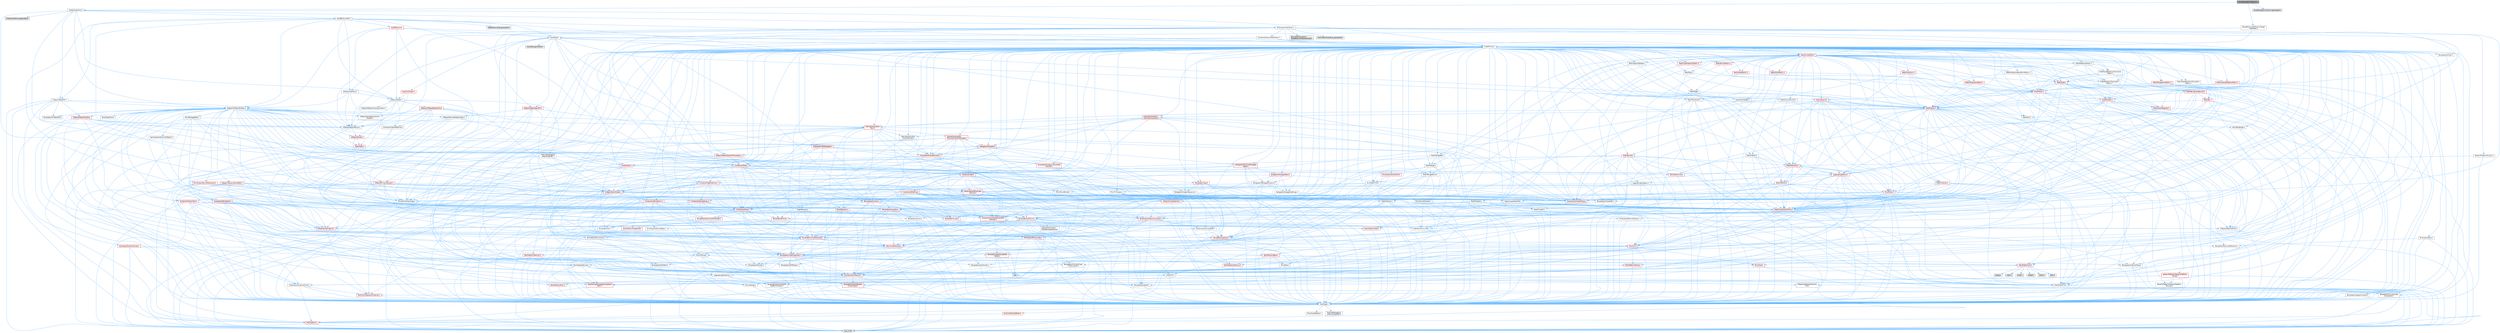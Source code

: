 digraph "SimpleSingleClickGizmo.h"
{
 // INTERACTIVE_SVG=YES
 // LATEX_PDF_SIZE
  bgcolor="transparent";
  edge [fontname=Helvetica,fontsize=10,labelfontname=Helvetica,labelfontsize=10];
  node [fontname=Helvetica,fontsize=10,shape=box,height=0.2,width=0.4];
  Node1 [id="Node000001",label="SimpleSingleClickGizmo.h",height=0.2,width=0.4,color="gray40", fillcolor="grey60", style="filled", fontcolor="black",tooltip=" "];
  Node1 -> Node2 [id="edge1_Node000001_Node000002",color="steelblue1",style="solid",tooltip=" "];
  Node2 [id="Node000002",label="BaseBehaviors/BehaviorTarget\lInterfaces.h",height=0.2,width=0.4,color="grey40", fillcolor="white", style="filled",URL="$d0/d82/BehaviorTargetInterfaces_8h.html",tooltip=" "];
  Node2 -> Node3 [id="edge2_Node000002_Node000003",color="steelblue1",style="solid",tooltip=" "];
  Node3 [id="Node000003",label="CoreMinimal.h",height=0.2,width=0.4,color="grey40", fillcolor="white", style="filled",URL="$d7/d67/CoreMinimal_8h.html",tooltip=" "];
  Node3 -> Node4 [id="edge3_Node000003_Node000004",color="steelblue1",style="solid",tooltip=" "];
  Node4 [id="Node000004",label="CoreTypes.h",height=0.2,width=0.4,color="grey40", fillcolor="white", style="filled",URL="$dc/dec/CoreTypes_8h.html",tooltip=" "];
  Node4 -> Node5 [id="edge4_Node000004_Node000005",color="steelblue1",style="solid",tooltip=" "];
  Node5 [id="Node000005",label="HAL/Platform.h",height=0.2,width=0.4,color="red", fillcolor="#FFF0F0", style="filled",URL="$d9/dd0/Platform_8h.html",tooltip=" "];
  Node5 -> Node8 [id="edge5_Node000005_Node000008",color="steelblue1",style="solid",tooltip=" "];
  Node8 [id="Node000008",label="type_traits",height=0.2,width=0.4,color="grey60", fillcolor="#E0E0E0", style="filled",tooltip=" "];
  Node4 -> Node15 [id="edge6_Node000004_Node000015",color="steelblue1",style="solid",tooltip=" "];
  Node15 [id="Node000015",label="ProfilingDebugging\l/UMemoryDefines.h",height=0.2,width=0.4,color="grey40", fillcolor="white", style="filled",URL="$d2/da2/UMemoryDefines_8h.html",tooltip=" "];
  Node4 -> Node16 [id="edge7_Node000004_Node000016",color="steelblue1",style="solid",tooltip=" "];
  Node16 [id="Node000016",label="Misc/CoreMiscDefines.h",height=0.2,width=0.4,color="red", fillcolor="#FFF0F0", style="filled",URL="$da/d38/CoreMiscDefines_8h.html",tooltip=" "];
  Node16 -> Node5 [id="edge8_Node000016_Node000005",color="steelblue1",style="solid",tooltip=" "];
  Node4 -> Node17 [id="edge9_Node000004_Node000017",color="steelblue1",style="solid",tooltip=" "];
  Node17 [id="Node000017",label="Misc/CoreDefines.h",height=0.2,width=0.4,color="grey40", fillcolor="white", style="filled",URL="$d3/dd2/CoreDefines_8h.html",tooltip=" "];
  Node3 -> Node18 [id="edge10_Node000003_Node000018",color="steelblue1",style="solid",tooltip=" "];
  Node18 [id="Node000018",label="CoreFwd.h",height=0.2,width=0.4,color="grey40", fillcolor="white", style="filled",URL="$d1/d1e/CoreFwd_8h.html",tooltip=" "];
  Node18 -> Node4 [id="edge11_Node000018_Node000004",color="steelblue1",style="solid",tooltip=" "];
  Node18 -> Node19 [id="edge12_Node000018_Node000019",color="steelblue1",style="solid",tooltip=" "];
  Node19 [id="Node000019",label="Containers/ContainersFwd.h",height=0.2,width=0.4,color="grey40", fillcolor="white", style="filled",URL="$d4/d0a/ContainersFwd_8h.html",tooltip=" "];
  Node19 -> Node5 [id="edge13_Node000019_Node000005",color="steelblue1",style="solid",tooltip=" "];
  Node19 -> Node4 [id="edge14_Node000019_Node000004",color="steelblue1",style="solid",tooltip=" "];
  Node19 -> Node20 [id="edge15_Node000019_Node000020",color="steelblue1",style="solid",tooltip=" "];
  Node20 [id="Node000020",label="Traits/IsContiguousContainer.h",height=0.2,width=0.4,color="red", fillcolor="#FFF0F0", style="filled",URL="$d5/d3c/IsContiguousContainer_8h.html",tooltip=" "];
  Node20 -> Node4 [id="edge16_Node000020_Node000004",color="steelblue1",style="solid",tooltip=" "];
  Node18 -> Node23 [id="edge17_Node000018_Node000023",color="steelblue1",style="solid",tooltip=" "];
  Node23 [id="Node000023",label="Math/MathFwd.h",height=0.2,width=0.4,color="grey40", fillcolor="white", style="filled",URL="$d2/d10/MathFwd_8h.html",tooltip=" "];
  Node23 -> Node5 [id="edge18_Node000023_Node000005",color="steelblue1",style="solid",tooltip=" "];
  Node18 -> Node24 [id="edge19_Node000018_Node000024",color="steelblue1",style="solid",tooltip=" "];
  Node24 [id="Node000024",label="UObject/UObjectHierarchy\lFwd.h",height=0.2,width=0.4,color="grey40", fillcolor="white", style="filled",URL="$d3/d13/UObjectHierarchyFwd_8h.html",tooltip=" "];
  Node3 -> Node24 [id="edge20_Node000003_Node000024",color="steelblue1",style="solid",tooltip=" "];
  Node3 -> Node19 [id="edge21_Node000003_Node000019",color="steelblue1",style="solid",tooltip=" "];
  Node3 -> Node25 [id="edge22_Node000003_Node000025",color="steelblue1",style="solid",tooltip=" "];
  Node25 [id="Node000025",label="Misc/VarArgs.h",height=0.2,width=0.4,color="grey40", fillcolor="white", style="filled",URL="$d5/d6f/VarArgs_8h.html",tooltip=" "];
  Node25 -> Node4 [id="edge23_Node000025_Node000004",color="steelblue1",style="solid",tooltip=" "];
  Node3 -> Node26 [id="edge24_Node000003_Node000026",color="steelblue1",style="solid",tooltip=" "];
  Node26 [id="Node000026",label="Logging/LogVerbosity.h",height=0.2,width=0.4,color="grey40", fillcolor="white", style="filled",URL="$d2/d8f/LogVerbosity_8h.html",tooltip=" "];
  Node26 -> Node4 [id="edge25_Node000026_Node000004",color="steelblue1",style="solid",tooltip=" "];
  Node3 -> Node27 [id="edge26_Node000003_Node000027",color="steelblue1",style="solid",tooltip=" "];
  Node27 [id="Node000027",label="Misc/OutputDevice.h",height=0.2,width=0.4,color="grey40", fillcolor="white", style="filled",URL="$d7/d32/OutputDevice_8h.html",tooltip=" "];
  Node27 -> Node18 [id="edge27_Node000027_Node000018",color="steelblue1",style="solid",tooltip=" "];
  Node27 -> Node4 [id="edge28_Node000027_Node000004",color="steelblue1",style="solid",tooltip=" "];
  Node27 -> Node26 [id="edge29_Node000027_Node000026",color="steelblue1",style="solid",tooltip=" "];
  Node27 -> Node25 [id="edge30_Node000027_Node000025",color="steelblue1",style="solid",tooltip=" "];
  Node27 -> Node28 [id="edge31_Node000027_Node000028",color="steelblue1",style="solid",tooltip=" "];
  Node28 [id="Node000028",label="Templates/IsArrayOrRefOf\lTypeByPredicate.h",height=0.2,width=0.4,color="grey40", fillcolor="white", style="filled",URL="$d6/da1/IsArrayOrRefOfTypeByPredicate_8h.html",tooltip=" "];
  Node28 -> Node4 [id="edge32_Node000028_Node000004",color="steelblue1",style="solid",tooltip=" "];
  Node27 -> Node29 [id="edge33_Node000027_Node000029",color="steelblue1",style="solid",tooltip=" "];
  Node29 [id="Node000029",label="Templates/IsValidVariadic\lFunctionArg.h",height=0.2,width=0.4,color="red", fillcolor="#FFF0F0", style="filled",URL="$d0/dc8/IsValidVariadicFunctionArg_8h.html",tooltip=" "];
  Node29 -> Node4 [id="edge34_Node000029_Node000004",color="steelblue1",style="solid",tooltip=" "];
  Node29 -> Node8 [id="edge35_Node000029_Node000008",color="steelblue1",style="solid",tooltip=" "];
  Node27 -> Node31 [id="edge36_Node000027_Node000031",color="steelblue1",style="solid",tooltip=" "];
  Node31 [id="Node000031",label="Traits/IsCharEncodingCompatible\lWith.h",height=0.2,width=0.4,color="red", fillcolor="#FFF0F0", style="filled",URL="$df/dd1/IsCharEncodingCompatibleWith_8h.html",tooltip=" "];
  Node31 -> Node8 [id="edge37_Node000031_Node000008",color="steelblue1",style="solid",tooltip=" "];
  Node3 -> Node33 [id="edge38_Node000003_Node000033",color="steelblue1",style="solid",tooltip=" "];
  Node33 [id="Node000033",label="HAL/PlatformCrt.h",height=0.2,width=0.4,color="red", fillcolor="#FFF0F0", style="filled",URL="$d8/d75/PlatformCrt_8h.html",tooltip=" "];
  Node33 -> Node34 [id="edge39_Node000033_Node000034",color="steelblue1",style="solid",tooltip=" "];
  Node34 [id="Node000034",label="new",height=0.2,width=0.4,color="grey60", fillcolor="#E0E0E0", style="filled",tooltip=" "];
  Node33 -> Node35 [id="edge40_Node000033_Node000035",color="steelblue1",style="solid",tooltip=" "];
  Node35 [id="Node000035",label="wchar.h",height=0.2,width=0.4,color="grey60", fillcolor="#E0E0E0", style="filled",tooltip=" "];
  Node33 -> Node36 [id="edge41_Node000033_Node000036",color="steelblue1",style="solid",tooltip=" "];
  Node36 [id="Node000036",label="stddef.h",height=0.2,width=0.4,color="grey60", fillcolor="#E0E0E0", style="filled",tooltip=" "];
  Node33 -> Node37 [id="edge42_Node000033_Node000037",color="steelblue1",style="solid",tooltip=" "];
  Node37 [id="Node000037",label="stdlib.h",height=0.2,width=0.4,color="grey60", fillcolor="#E0E0E0", style="filled",tooltip=" "];
  Node33 -> Node38 [id="edge43_Node000033_Node000038",color="steelblue1",style="solid",tooltip=" "];
  Node38 [id="Node000038",label="stdio.h",height=0.2,width=0.4,color="grey60", fillcolor="#E0E0E0", style="filled",tooltip=" "];
  Node33 -> Node39 [id="edge44_Node000033_Node000039",color="steelblue1",style="solid",tooltip=" "];
  Node39 [id="Node000039",label="stdarg.h",height=0.2,width=0.4,color="grey60", fillcolor="#E0E0E0", style="filled",tooltip=" "];
  Node33 -> Node40 [id="edge45_Node000033_Node000040",color="steelblue1",style="solid",tooltip=" "];
  Node40 [id="Node000040",label="math.h",height=0.2,width=0.4,color="grey60", fillcolor="#E0E0E0", style="filled",tooltip=" "];
  Node3 -> Node43 [id="edge46_Node000003_Node000043",color="steelblue1",style="solid",tooltip=" "];
  Node43 [id="Node000043",label="HAL/PlatformMisc.h",height=0.2,width=0.4,color="red", fillcolor="#FFF0F0", style="filled",URL="$d0/df5/PlatformMisc_8h.html",tooltip=" "];
  Node43 -> Node4 [id="edge47_Node000043_Node000004",color="steelblue1",style="solid",tooltip=" "];
  Node3 -> Node62 [id="edge48_Node000003_Node000062",color="steelblue1",style="solid",tooltip=" "];
  Node62 [id="Node000062",label="Misc/AssertionMacros.h",height=0.2,width=0.4,color="red", fillcolor="#FFF0F0", style="filled",URL="$d0/dfa/AssertionMacros_8h.html",tooltip=" "];
  Node62 -> Node4 [id="edge49_Node000062_Node000004",color="steelblue1",style="solid",tooltip=" "];
  Node62 -> Node5 [id="edge50_Node000062_Node000005",color="steelblue1",style="solid",tooltip=" "];
  Node62 -> Node43 [id="edge51_Node000062_Node000043",color="steelblue1",style="solid",tooltip=" "];
  Node62 -> Node63 [id="edge52_Node000062_Node000063",color="steelblue1",style="solid",tooltip=" "];
  Node63 [id="Node000063",label="Templates/EnableIf.h",height=0.2,width=0.4,color="grey40", fillcolor="white", style="filled",URL="$d7/d60/EnableIf_8h.html",tooltip=" "];
  Node63 -> Node4 [id="edge53_Node000063_Node000004",color="steelblue1",style="solid",tooltip=" "];
  Node62 -> Node28 [id="edge54_Node000062_Node000028",color="steelblue1",style="solid",tooltip=" "];
  Node62 -> Node29 [id="edge55_Node000062_Node000029",color="steelblue1",style="solid",tooltip=" "];
  Node62 -> Node31 [id="edge56_Node000062_Node000031",color="steelblue1",style="solid",tooltip=" "];
  Node62 -> Node25 [id="edge57_Node000062_Node000025",color="steelblue1",style="solid",tooltip=" "];
  Node3 -> Node71 [id="edge58_Node000003_Node000071",color="steelblue1",style="solid",tooltip=" "];
  Node71 [id="Node000071",label="Templates/IsPointer.h",height=0.2,width=0.4,color="grey40", fillcolor="white", style="filled",URL="$d7/d05/IsPointer_8h.html",tooltip=" "];
  Node71 -> Node4 [id="edge59_Node000071_Node000004",color="steelblue1",style="solid",tooltip=" "];
  Node3 -> Node72 [id="edge60_Node000003_Node000072",color="steelblue1",style="solid",tooltip=" "];
  Node72 [id="Node000072",label="HAL/PlatformMemory.h",height=0.2,width=0.4,color="red", fillcolor="#FFF0F0", style="filled",URL="$de/d68/PlatformMemory_8h.html",tooltip=" "];
  Node72 -> Node4 [id="edge61_Node000072_Node000004",color="steelblue1",style="solid",tooltip=" "];
  Node3 -> Node55 [id="edge62_Node000003_Node000055",color="steelblue1",style="solid",tooltip=" "];
  Node55 [id="Node000055",label="HAL/PlatformAtomics.h",height=0.2,width=0.4,color="red", fillcolor="#FFF0F0", style="filled",URL="$d3/d36/PlatformAtomics_8h.html",tooltip=" "];
  Node55 -> Node4 [id="edge63_Node000055_Node000004",color="steelblue1",style="solid",tooltip=" "];
  Node3 -> Node77 [id="edge64_Node000003_Node000077",color="steelblue1",style="solid",tooltip=" "];
  Node77 [id="Node000077",label="Misc/Exec.h",height=0.2,width=0.4,color="grey40", fillcolor="white", style="filled",URL="$de/ddb/Exec_8h.html",tooltip=" "];
  Node77 -> Node4 [id="edge65_Node000077_Node000004",color="steelblue1",style="solid",tooltip=" "];
  Node77 -> Node62 [id="edge66_Node000077_Node000062",color="steelblue1",style="solid",tooltip=" "];
  Node3 -> Node78 [id="edge67_Node000003_Node000078",color="steelblue1",style="solid",tooltip=" "];
  Node78 [id="Node000078",label="HAL/MemoryBase.h",height=0.2,width=0.4,color="red", fillcolor="#FFF0F0", style="filled",URL="$d6/d9f/MemoryBase_8h.html",tooltip=" "];
  Node78 -> Node4 [id="edge68_Node000078_Node000004",color="steelblue1",style="solid",tooltip=" "];
  Node78 -> Node55 [id="edge69_Node000078_Node000055",color="steelblue1",style="solid",tooltip=" "];
  Node78 -> Node33 [id="edge70_Node000078_Node000033",color="steelblue1",style="solid",tooltip=" "];
  Node78 -> Node77 [id="edge71_Node000078_Node000077",color="steelblue1",style="solid",tooltip=" "];
  Node78 -> Node27 [id="edge72_Node000078_Node000027",color="steelblue1",style="solid",tooltip=" "];
  Node3 -> Node88 [id="edge73_Node000003_Node000088",color="steelblue1",style="solid",tooltip=" "];
  Node88 [id="Node000088",label="HAL/UnrealMemory.h",height=0.2,width=0.4,color="red", fillcolor="#FFF0F0", style="filled",URL="$d9/d96/UnrealMemory_8h.html",tooltip=" "];
  Node88 -> Node4 [id="edge74_Node000088_Node000004",color="steelblue1",style="solid",tooltip=" "];
  Node88 -> Node78 [id="edge75_Node000088_Node000078",color="steelblue1",style="solid",tooltip=" "];
  Node88 -> Node72 [id="edge76_Node000088_Node000072",color="steelblue1",style="solid",tooltip=" "];
  Node88 -> Node71 [id="edge77_Node000088_Node000071",color="steelblue1",style="solid",tooltip=" "];
  Node3 -> Node90 [id="edge78_Node000003_Node000090",color="steelblue1",style="solid",tooltip=" "];
  Node90 [id="Node000090",label="Templates/IsArithmetic.h",height=0.2,width=0.4,color="grey40", fillcolor="white", style="filled",URL="$d2/d5d/IsArithmetic_8h.html",tooltip=" "];
  Node90 -> Node4 [id="edge79_Node000090_Node000004",color="steelblue1",style="solid",tooltip=" "];
  Node3 -> Node84 [id="edge80_Node000003_Node000084",color="steelblue1",style="solid",tooltip=" "];
  Node84 [id="Node000084",label="Templates/AndOrNot.h",height=0.2,width=0.4,color="grey40", fillcolor="white", style="filled",URL="$db/d0a/AndOrNot_8h.html",tooltip=" "];
  Node84 -> Node4 [id="edge81_Node000084_Node000004",color="steelblue1",style="solid",tooltip=" "];
  Node3 -> Node91 [id="edge82_Node000003_Node000091",color="steelblue1",style="solid",tooltip=" "];
  Node91 [id="Node000091",label="Templates/IsPODType.h",height=0.2,width=0.4,color="grey40", fillcolor="white", style="filled",URL="$d7/db1/IsPODType_8h.html",tooltip=" "];
  Node91 -> Node4 [id="edge83_Node000091_Node000004",color="steelblue1",style="solid",tooltip=" "];
  Node3 -> Node92 [id="edge84_Node000003_Node000092",color="steelblue1",style="solid",tooltip=" "];
  Node92 [id="Node000092",label="Templates/IsUECoreType.h",height=0.2,width=0.4,color="grey40", fillcolor="white", style="filled",URL="$d1/db8/IsUECoreType_8h.html",tooltip=" "];
  Node92 -> Node4 [id="edge85_Node000092_Node000004",color="steelblue1",style="solid",tooltip=" "];
  Node92 -> Node8 [id="edge86_Node000092_Node000008",color="steelblue1",style="solid",tooltip=" "];
  Node3 -> Node85 [id="edge87_Node000003_Node000085",color="steelblue1",style="solid",tooltip=" "];
  Node85 [id="Node000085",label="Templates/IsTriviallyCopy\lConstructible.h",height=0.2,width=0.4,color="grey40", fillcolor="white", style="filled",URL="$d3/d78/IsTriviallyCopyConstructible_8h.html",tooltip=" "];
  Node85 -> Node4 [id="edge88_Node000085_Node000004",color="steelblue1",style="solid",tooltip=" "];
  Node85 -> Node8 [id="edge89_Node000085_Node000008",color="steelblue1",style="solid",tooltip=" "];
  Node3 -> Node93 [id="edge90_Node000003_Node000093",color="steelblue1",style="solid",tooltip=" "];
  Node93 [id="Node000093",label="Templates/UnrealTypeTraits.h",height=0.2,width=0.4,color="red", fillcolor="#FFF0F0", style="filled",URL="$d2/d2d/UnrealTypeTraits_8h.html",tooltip=" "];
  Node93 -> Node4 [id="edge91_Node000093_Node000004",color="steelblue1",style="solid",tooltip=" "];
  Node93 -> Node71 [id="edge92_Node000093_Node000071",color="steelblue1",style="solid",tooltip=" "];
  Node93 -> Node62 [id="edge93_Node000093_Node000062",color="steelblue1",style="solid",tooltip=" "];
  Node93 -> Node84 [id="edge94_Node000093_Node000084",color="steelblue1",style="solid",tooltip=" "];
  Node93 -> Node63 [id="edge95_Node000093_Node000063",color="steelblue1",style="solid",tooltip=" "];
  Node93 -> Node90 [id="edge96_Node000093_Node000090",color="steelblue1",style="solid",tooltip=" "];
  Node93 -> Node91 [id="edge97_Node000093_Node000091",color="steelblue1",style="solid",tooltip=" "];
  Node93 -> Node92 [id="edge98_Node000093_Node000092",color="steelblue1",style="solid",tooltip=" "];
  Node93 -> Node85 [id="edge99_Node000093_Node000085",color="steelblue1",style="solid",tooltip=" "];
  Node3 -> Node63 [id="edge100_Node000003_Node000063",color="steelblue1",style="solid",tooltip=" "];
  Node3 -> Node95 [id="edge101_Node000003_Node000095",color="steelblue1",style="solid",tooltip=" "];
  Node95 [id="Node000095",label="Templates/RemoveReference.h",height=0.2,width=0.4,color="grey40", fillcolor="white", style="filled",URL="$da/dbe/RemoveReference_8h.html",tooltip=" "];
  Node95 -> Node4 [id="edge102_Node000095_Node000004",color="steelblue1",style="solid",tooltip=" "];
  Node3 -> Node96 [id="edge103_Node000003_Node000096",color="steelblue1",style="solid",tooltip=" "];
  Node96 [id="Node000096",label="Templates/IntegralConstant.h",height=0.2,width=0.4,color="grey40", fillcolor="white", style="filled",URL="$db/d1b/IntegralConstant_8h.html",tooltip=" "];
  Node96 -> Node4 [id="edge104_Node000096_Node000004",color="steelblue1",style="solid",tooltip=" "];
  Node3 -> Node97 [id="edge105_Node000003_Node000097",color="steelblue1",style="solid",tooltip=" "];
  Node97 [id="Node000097",label="Templates/IsClass.h",height=0.2,width=0.4,color="grey40", fillcolor="white", style="filled",URL="$db/dcb/IsClass_8h.html",tooltip=" "];
  Node97 -> Node4 [id="edge106_Node000097_Node000004",color="steelblue1",style="solid",tooltip=" "];
  Node3 -> Node98 [id="edge107_Node000003_Node000098",color="steelblue1",style="solid",tooltip=" "];
  Node98 [id="Node000098",label="Templates/TypeCompatible\lBytes.h",height=0.2,width=0.4,color="red", fillcolor="#FFF0F0", style="filled",URL="$df/d0a/TypeCompatibleBytes_8h.html",tooltip=" "];
  Node98 -> Node4 [id="edge108_Node000098_Node000004",color="steelblue1",style="solid",tooltip=" "];
  Node98 -> Node34 [id="edge109_Node000098_Node000034",color="steelblue1",style="solid",tooltip=" "];
  Node98 -> Node8 [id="edge110_Node000098_Node000008",color="steelblue1",style="solid",tooltip=" "];
  Node3 -> Node20 [id="edge111_Node000003_Node000020",color="steelblue1",style="solid",tooltip=" "];
  Node3 -> Node99 [id="edge112_Node000003_Node000099",color="steelblue1",style="solid",tooltip=" "];
  Node99 [id="Node000099",label="Templates/UnrealTemplate.h",height=0.2,width=0.4,color="red", fillcolor="#FFF0F0", style="filled",URL="$d4/d24/UnrealTemplate_8h.html",tooltip=" "];
  Node99 -> Node4 [id="edge113_Node000099_Node000004",color="steelblue1",style="solid",tooltip=" "];
  Node99 -> Node71 [id="edge114_Node000099_Node000071",color="steelblue1",style="solid",tooltip=" "];
  Node99 -> Node88 [id="edge115_Node000099_Node000088",color="steelblue1",style="solid",tooltip=" "];
  Node99 -> Node93 [id="edge116_Node000099_Node000093",color="steelblue1",style="solid",tooltip=" "];
  Node99 -> Node95 [id="edge117_Node000099_Node000095",color="steelblue1",style="solid",tooltip=" "];
  Node99 -> Node98 [id="edge118_Node000099_Node000098",color="steelblue1",style="solid",tooltip=" "];
  Node99 -> Node20 [id="edge119_Node000099_Node000020",color="steelblue1",style="solid",tooltip=" "];
  Node99 -> Node8 [id="edge120_Node000099_Node000008",color="steelblue1",style="solid",tooltip=" "];
  Node3 -> Node48 [id="edge121_Node000003_Node000048",color="steelblue1",style="solid",tooltip=" "];
  Node48 [id="Node000048",label="Math/NumericLimits.h",height=0.2,width=0.4,color="grey40", fillcolor="white", style="filled",URL="$df/d1b/NumericLimits_8h.html",tooltip=" "];
  Node48 -> Node4 [id="edge122_Node000048_Node000004",color="steelblue1",style="solid",tooltip=" "];
  Node3 -> Node103 [id="edge123_Node000003_Node000103",color="steelblue1",style="solid",tooltip=" "];
  Node103 [id="Node000103",label="HAL/PlatformMath.h",height=0.2,width=0.4,color="red", fillcolor="#FFF0F0", style="filled",URL="$dc/d53/PlatformMath_8h.html",tooltip=" "];
  Node103 -> Node4 [id="edge124_Node000103_Node000004",color="steelblue1",style="solid",tooltip=" "];
  Node3 -> Node86 [id="edge125_Node000003_Node000086",color="steelblue1",style="solid",tooltip=" "];
  Node86 [id="Node000086",label="Templates/IsTriviallyCopy\lAssignable.h",height=0.2,width=0.4,color="grey40", fillcolor="white", style="filled",URL="$d2/df2/IsTriviallyCopyAssignable_8h.html",tooltip=" "];
  Node86 -> Node4 [id="edge126_Node000086_Node000004",color="steelblue1",style="solid",tooltip=" "];
  Node86 -> Node8 [id="edge127_Node000086_Node000008",color="steelblue1",style="solid",tooltip=" "];
  Node3 -> Node111 [id="edge128_Node000003_Node000111",color="steelblue1",style="solid",tooltip=" "];
  Node111 [id="Node000111",label="Templates/MemoryOps.h",height=0.2,width=0.4,color="red", fillcolor="#FFF0F0", style="filled",URL="$db/dea/MemoryOps_8h.html",tooltip=" "];
  Node111 -> Node4 [id="edge129_Node000111_Node000004",color="steelblue1",style="solid",tooltip=" "];
  Node111 -> Node88 [id="edge130_Node000111_Node000088",color="steelblue1",style="solid",tooltip=" "];
  Node111 -> Node86 [id="edge131_Node000111_Node000086",color="steelblue1",style="solid",tooltip=" "];
  Node111 -> Node85 [id="edge132_Node000111_Node000085",color="steelblue1",style="solid",tooltip=" "];
  Node111 -> Node93 [id="edge133_Node000111_Node000093",color="steelblue1",style="solid",tooltip=" "];
  Node111 -> Node34 [id="edge134_Node000111_Node000034",color="steelblue1",style="solid",tooltip=" "];
  Node111 -> Node8 [id="edge135_Node000111_Node000008",color="steelblue1",style="solid",tooltip=" "];
  Node3 -> Node112 [id="edge136_Node000003_Node000112",color="steelblue1",style="solid",tooltip=" "];
  Node112 [id="Node000112",label="Containers/ContainerAllocation\lPolicies.h",height=0.2,width=0.4,color="red", fillcolor="#FFF0F0", style="filled",URL="$d7/dff/ContainerAllocationPolicies_8h.html",tooltip=" "];
  Node112 -> Node4 [id="edge137_Node000112_Node000004",color="steelblue1",style="solid",tooltip=" "];
  Node112 -> Node112 [id="edge138_Node000112_Node000112",color="steelblue1",style="solid",tooltip=" "];
  Node112 -> Node103 [id="edge139_Node000112_Node000103",color="steelblue1",style="solid",tooltip=" "];
  Node112 -> Node88 [id="edge140_Node000112_Node000088",color="steelblue1",style="solid",tooltip=" "];
  Node112 -> Node48 [id="edge141_Node000112_Node000048",color="steelblue1",style="solid",tooltip=" "];
  Node112 -> Node62 [id="edge142_Node000112_Node000062",color="steelblue1",style="solid",tooltip=" "];
  Node112 -> Node111 [id="edge143_Node000112_Node000111",color="steelblue1",style="solid",tooltip=" "];
  Node112 -> Node98 [id="edge144_Node000112_Node000098",color="steelblue1",style="solid",tooltip=" "];
  Node112 -> Node8 [id="edge145_Node000112_Node000008",color="steelblue1",style="solid",tooltip=" "];
  Node3 -> Node115 [id="edge146_Node000003_Node000115",color="steelblue1",style="solid",tooltip=" "];
  Node115 [id="Node000115",label="Templates/IsEnumClass.h",height=0.2,width=0.4,color="grey40", fillcolor="white", style="filled",URL="$d7/d15/IsEnumClass_8h.html",tooltip=" "];
  Node115 -> Node4 [id="edge147_Node000115_Node000004",color="steelblue1",style="solid",tooltip=" "];
  Node115 -> Node84 [id="edge148_Node000115_Node000084",color="steelblue1",style="solid",tooltip=" "];
  Node3 -> Node116 [id="edge149_Node000003_Node000116",color="steelblue1",style="solid",tooltip=" "];
  Node116 [id="Node000116",label="HAL/PlatformProperties.h",height=0.2,width=0.4,color="red", fillcolor="#FFF0F0", style="filled",URL="$d9/db0/PlatformProperties_8h.html",tooltip=" "];
  Node116 -> Node4 [id="edge150_Node000116_Node000004",color="steelblue1",style="solid",tooltip=" "];
  Node3 -> Node119 [id="edge151_Node000003_Node000119",color="steelblue1",style="solid",tooltip=" "];
  Node119 [id="Node000119",label="Misc/EngineVersionBase.h",height=0.2,width=0.4,color="grey40", fillcolor="white", style="filled",URL="$d5/d2b/EngineVersionBase_8h.html",tooltip=" "];
  Node119 -> Node4 [id="edge152_Node000119_Node000004",color="steelblue1",style="solid",tooltip=" "];
  Node3 -> Node120 [id="edge153_Node000003_Node000120",color="steelblue1",style="solid",tooltip=" "];
  Node120 [id="Node000120",label="Internationalization\l/TextNamespaceFwd.h",height=0.2,width=0.4,color="grey40", fillcolor="white", style="filled",URL="$d8/d97/TextNamespaceFwd_8h.html",tooltip=" "];
  Node120 -> Node4 [id="edge154_Node000120_Node000004",color="steelblue1",style="solid",tooltip=" "];
  Node3 -> Node121 [id="edge155_Node000003_Node000121",color="steelblue1",style="solid",tooltip=" "];
  Node121 [id="Node000121",label="Serialization/Archive.h",height=0.2,width=0.4,color="red", fillcolor="#FFF0F0", style="filled",URL="$d7/d3b/Archive_8h.html",tooltip=" "];
  Node121 -> Node18 [id="edge156_Node000121_Node000018",color="steelblue1",style="solid",tooltip=" "];
  Node121 -> Node4 [id="edge157_Node000121_Node000004",color="steelblue1",style="solid",tooltip=" "];
  Node121 -> Node116 [id="edge158_Node000121_Node000116",color="steelblue1",style="solid",tooltip=" "];
  Node121 -> Node120 [id="edge159_Node000121_Node000120",color="steelblue1",style="solid",tooltip=" "];
  Node121 -> Node23 [id="edge160_Node000121_Node000023",color="steelblue1",style="solid",tooltip=" "];
  Node121 -> Node62 [id="edge161_Node000121_Node000062",color="steelblue1",style="solid",tooltip=" "];
  Node121 -> Node119 [id="edge162_Node000121_Node000119",color="steelblue1",style="solid",tooltip=" "];
  Node121 -> Node25 [id="edge163_Node000121_Node000025",color="steelblue1",style="solid",tooltip=" "];
  Node121 -> Node63 [id="edge164_Node000121_Node000063",color="steelblue1",style="solid",tooltip=" "];
  Node121 -> Node28 [id="edge165_Node000121_Node000028",color="steelblue1",style="solid",tooltip=" "];
  Node121 -> Node115 [id="edge166_Node000121_Node000115",color="steelblue1",style="solid",tooltip=" "];
  Node121 -> Node29 [id="edge167_Node000121_Node000029",color="steelblue1",style="solid",tooltip=" "];
  Node121 -> Node99 [id="edge168_Node000121_Node000099",color="steelblue1",style="solid",tooltip=" "];
  Node121 -> Node31 [id="edge169_Node000121_Node000031",color="steelblue1",style="solid",tooltip=" "];
  Node121 -> Node124 [id="edge170_Node000121_Node000124",color="steelblue1",style="solid",tooltip=" "];
  Node124 [id="Node000124",label="UObject/ObjectVersion.h",height=0.2,width=0.4,color="grey40", fillcolor="white", style="filled",URL="$da/d63/ObjectVersion_8h.html",tooltip=" "];
  Node124 -> Node4 [id="edge171_Node000124_Node000004",color="steelblue1",style="solid",tooltip=" "];
  Node3 -> Node125 [id="edge172_Node000003_Node000125",color="steelblue1",style="solid",tooltip=" "];
  Node125 [id="Node000125",label="Templates/Less.h",height=0.2,width=0.4,color="grey40", fillcolor="white", style="filled",URL="$de/dc8/Less_8h.html",tooltip=" "];
  Node125 -> Node4 [id="edge173_Node000125_Node000004",color="steelblue1",style="solid",tooltip=" "];
  Node125 -> Node99 [id="edge174_Node000125_Node000099",color="steelblue1",style="solid",tooltip=" "];
  Node3 -> Node126 [id="edge175_Node000003_Node000126",color="steelblue1",style="solid",tooltip=" "];
  Node126 [id="Node000126",label="Templates/Sorting.h",height=0.2,width=0.4,color="red", fillcolor="#FFF0F0", style="filled",URL="$d3/d9e/Sorting_8h.html",tooltip=" "];
  Node126 -> Node4 [id="edge176_Node000126_Node000004",color="steelblue1",style="solid",tooltip=" "];
  Node126 -> Node103 [id="edge177_Node000126_Node000103",color="steelblue1",style="solid",tooltip=" "];
  Node126 -> Node125 [id="edge178_Node000126_Node000125",color="steelblue1",style="solid",tooltip=" "];
  Node3 -> Node137 [id="edge179_Node000003_Node000137",color="steelblue1",style="solid",tooltip=" "];
  Node137 [id="Node000137",label="Misc/Char.h",height=0.2,width=0.4,color="red", fillcolor="#FFF0F0", style="filled",URL="$d0/d58/Char_8h.html",tooltip=" "];
  Node137 -> Node4 [id="edge180_Node000137_Node000004",color="steelblue1",style="solid",tooltip=" "];
  Node137 -> Node8 [id="edge181_Node000137_Node000008",color="steelblue1",style="solid",tooltip=" "];
  Node3 -> Node140 [id="edge182_Node000003_Node000140",color="steelblue1",style="solid",tooltip=" "];
  Node140 [id="Node000140",label="GenericPlatform/GenericPlatform\lStricmp.h",height=0.2,width=0.4,color="grey40", fillcolor="white", style="filled",URL="$d2/d86/GenericPlatformStricmp_8h.html",tooltip=" "];
  Node140 -> Node4 [id="edge183_Node000140_Node000004",color="steelblue1",style="solid",tooltip=" "];
  Node3 -> Node141 [id="edge184_Node000003_Node000141",color="steelblue1",style="solid",tooltip=" "];
  Node141 [id="Node000141",label="GenericPlatform/GenericPlatform\lString.h",height=0.2,width=0.4,color="red", fillcolor="#FFF0F0", style="filled",URL="$dd/d20/GenericPlatformString_8h.html",tooltip=" "];
  Node141 -> Node4 [id="edge185_Node000141_Node000004",color="steelblue1",style="solid",tooltip=" "];
  Node141 -> Node140 [id="edge186_Node000141_Node000140",color="steelblue1",style="solid",tooltip=" "];
  Node141 -> Node63 [id="edge187_Node000141_Node000063",color="steelblue1",style="solid",tooltip=" "];
  Node141 -> Node31 [id="edge188_Node000141_Node000031",color="steelblue1",style="solid",tooltip=" "];
  Node141 -> Node8 [id="edge189_Node000141_Node000008",color="steelblue1",style="solid",tooltip=" "];
  Node3 -> Node74 [id="edge190_Node000003_Node000074",color="steelblue1",style="solid",tooltip=" "];
  Node74 [id="Node000074",label="HAL/PlatformString.h",height=0.2,width=0.4,color="red", fillcolor="#FFF0F0", style="filled",URL="$db/db5/PlatformString_8h.html",tooltip=" "];
  Node74 -> Node4 [id="edge191_Node000074_Node000004",color="steelblue1",style="solid",tooltip=" "];
  Node3 -> Node144 [id="edge192_Node000003_Node000144",color="steelblue1",style="solid",tooltip=" "];
  Node144 [id="Node000144",label="Misc/CString.h",height=0.2,width=0.4,color="grey40", fillcolor="white", style="filled",URL="$d2/d49/CString_8h.html",tooltip=" "];
  Node144 -> Node4 [id="edge193_Node000144_Node000004",color="steelblue1",style="solid",tooltip=" "];
  Node144 -> Node33 [id="edge194_Node000144_Node000033",color="steelblue1",style="solid",tooltip=" "];
  Node144 -> Node74 [id="edge195_Node000144_Node000074",color="steelblue1",style="solid",tooltip=" "];
  Node144 -> Node62 [id="edge196_Node000144_Node000062",color="steelblue1",style="solid",tooltip=" "];
  Node144 -> Node137 [id="edge197_Node000144_Node000137",color="steelblue1",style="solid",tooltip=" "];
  Node144 -> Node25 [id="edge198_Node000144_Node000025",color="steelblue1",style="solid",tooltip=" "];
  Node144 -> Node28 [id="edge199_Node000144_Node000028",color="steelblue1",style="solid",tooltip=" "];
  Node144 -> Node29 [id="edge200_Node000144_Node000029",color="steelblue1",style="solid",tooltip=" "];
  Node144 -> Node31 [id="edge201_Node000144_Node000031",color="steelblue1",style="solid",tooltip=" "];
  Node3 -> Node145 [id="edge202_Node000003_Node000145",color="steelblue1",style="solid",tooltip=" "];
  Node145 [id="Node000145",label="Misc/Crc.h",height=0.2,width=0.4,color="red", fillcolor="#FFF0F0", style="filled",URL="$d4/dd2/Crc_8h.html",tooltip=" "];
  Node145 -> Node4 [id="edge203_Node000145_Node000004",color="steelblue1",style="solid",tooltip=" "];
  Node145 -> Node74 [id="edge204_Node000145_Node000074",color="steelblue1",style="solid",tooltip=" "];
  Node145 -> Node62 [id="edge205_Node000145_Node000062",color="steelblue1",style="solid",tooltip=" "];
  Node145 -> Node144 [id="edge206_Node000145_Node000144",color="steelblue1",style="solid",tooltip=" "];
  Node145 -> Node137 [id="edge207_Node000145_Node000137",color="steelblue1",style="solid",tooltip=" "];
  Node145 -> Node93 [id="edge208_Node000145_Node000093",color="steelblue1",style="solid",tooltip=" "];
  Node3 -> Node136 [id="edge209_Node000003_Node000136",color="steelblue1",style="solid",tooltip=" "];
  Node136 [id="Node000136",label="Math/UnrealMathUtility.h",height=0.2,width=0.4,color="red", fillcolor="#FFF0F0", style="filled",URL="$db/db8/UnrealMathUtility_8h.html",tooltip=" "];
  Node136 -> Node4 [id="edge210_Node000136_Node000004",color="steelblue1",style="solid",tooltip=" "];
  Node136 -> Node62 [id="edge211_Node000136_Node000062",color="steelblue1",style="solid",tooltip=" "];
  Node136 -> Node103 [id="edge212_Node000136_Node000103",color="steelblue1",style="solid",tooltip=" "];
  Node136 -> Node23 [id="edge213_Node000136_Node000023",color="steelblue1",style="solid",tooltip=" "];
  Node3 -> Node146 [id="edge214_Node000003_Node000146",color="steelblue1",style="solid",tooltip=" "];
  Node146 [id="Node000146",label="Containers/UnrealString.h",height=0.2,width=0.4,color="red", fillcolor="#FFF0F0", style="filled",URL="$d5/dba/UnrealString_8h.html",tooltip=" "];
  Node3 -> Node150 [id="edge215_Node000003_Node000150",color="steelblue1",style="solid",tooltip=" "];
  Node150 [id="Node000150",label="Containers/Array.h",height=0.2,width=0.4,color="red", fillcolor="#FFF0F0", style="filled",URL="$df/dd0/Array_8h.html",tooltip=" "];
  Node150 -> Node4 [id="edge216_Node000150_Node000004",color="steelblue1",style="solid",tooltip=" "];
  Node150 -> Node62 [id="edge217_Node000150_Node000062",color="steelblue1",style="solid",tooltip=" "];
  Node150 -> Node88 [id="edge218_Node000150_Node000088",color="steelblue1",style="solid",tooltip=" "];
  Node150 -> Node93 [id="edge219_Node000150_Node000093",color="steelblue1",style="solid",tooltip=" "];
  Node150 -> Node99 [id="edge220_Node000150_Node000099",color="steelblue1",style="solid",tooltip=" "];
  Node150 -> Node112 [id="edge221_Node000150_Node000112",color="steelblue1",style="solid",tooltip=" "];
  Node150 -> Node121 [id="edge222_Node000150_Node000121",color="steelblue1",style="solid",tooltip=" "];
  Node150 -> Node129 [id="edge223_Node000150_Node000129",color="steelblue1",style="solid",tooltip=" "];
  Node129 [id="Node000129",label="Templates/Invoke.h",height=0.2,width=0.4,color="red", fillcolor="#FFF0F0", style="filled",URL="$d7/deb/Invoke_8h.html",tooltip=" "];
  Node129 -> Node4 [id="edge224_Node000129_Node000004",color="steelblue1",style="solid",tooltip=" "];
  Node129 -> Node99 [id="edge225_Node000129_Node000099",color="steelblue1",style="solid",tooltip=" "];
  Node129 -> Node8 [id="edge226_Node000129_Node000008",color="steelblue1",style="solid",tooltip=" "];
  Node150 -> Node125 [id="edge227_Node000150_Node000125",color="steelblue1",style="solid",tooltip=" "];
  Node150 -> Node126 [id="edge228_Node000150_Node000126",color="steelblue1",style="solid",tooltip=" "];
  Node150 -> Node173 [id="edge229_Node000150_Node000173",color="steelblue1",style="solid",tooltip=" "];
  Node173 [id="Node000173",label="Templates/AlignmentTemplates.h",height=0.2,width=0.4,color="red", fillcolor="#FFF0F0", style="filled",URL="$dd/d32/AlignmentTemplates_8h.html",tooltip=" "];
  Node173 -> Node4 [id="edge230_Node000173_Node000004",color="steelblue1",style="solid",tooltip=" "];
  Node173 -> Node71 [id="edge231_Node000173_Node000071",color="steelblue1",style="solid",tooltip=" "];
  Node150 -> Node8 [id="edge232_Node000150_Node000008",color="steelblue1",style="solid",tooltip=" "];
  Node3 -> Node174 [id="edge233_Node000003_Node000174",color="steelblue1",style="solid",tooltip=" "];
  Node174 [id="Node000174",label="Misc/FrameNumber.h",height=0.2,width=0.4,color="grey40", fillcolor="white", style="filled",URL="$dd/dbd/FrameNumber_8h.html",tooltip=" "];
  Node174 -> Node4 [id="edge234_Node000174_Node000004",color="steelblue1",style="solid",tooltip=" "];
  Node174 -> Node48 [id="edge235_Node000174_Node000048",color="steelblue1",style="solid",tooltip=" "];
  Node174 -> Node136 [id="edge236_Node000174_Node000136",color="steelblue1",style="solid",tooltip=" "];
  Node174 -> Node63 [id="edge237_Node000174_Node000063",color="steelblue1",style="solid",tooltip=" "];
  Node174 -> Node93 [id="edge238_Node000174_Node000093",color="steelblue1",style="solid",tooltip=" "];
  Node3 -> Node175 [id="edge239_Node000003_Node000175",color="steelblue1",style="solid",tooltip=" "];
  Node175 [id="Node000175",label="Misc/Timespan.h",height=0.2,width=0.4,color="grey40", fillcolor="white", style="filled",URL="$da/dd9/Timespan_8h.html",tooltip=" "];
  Node175 -> Node4 [id="edge240_Node000175_Node000004",color="steelblue1",style="solid",tooltip=" "];
  Node175 -> Node176 [id="edge241_Node000175_Node000176",color="steelblue1",style="solid",tooltip=" "];
  Node176 [id="Node000176",label="Math/Interval.h",height=0.2,width=0.4,color="grey40", fillcolor="white", style="filled",URL="$d1/d55/Interval_8h.html",tooltip=" "];
  Node176 -> Node4 [id="edge242_Node000176_Node000004",color="steelblue1",style="solid",tooltip=" "];
  Node176 -> Node90 [id="edge243_Node000176_Node000090",color="steelblue1",style="solid",tooltip=" "];
  Node176 -> Node93 [id="edge244_Node000176_Node000093",color="steelblue1",style="solid",tooltip=" "];
  Node176 -> Node48 [id="edge245_Node000176_Node000048",color="steelblue1",style="solid",tooltip=" "];
  Node176 -> Node136 [id="edge246_Node000176_Node000136",color="steelblue1",style="solid",tooltip=" "];
  Node175 -> Node136 [id="edge247_Node000175_Node000136",color="steelblue1",style="solid",tooltip=" "];
  Node175 -> Node62 [id="edge248_Node000175_Node000062",color="steelblue1",style="solid",tooltip=" "];
  Node3 -> Node177 [id="edge249_Node000003_Node000177",color="steelblue1",style="solid",tooltip=" "];
  Node177 [id="Node000177",label="Containers/StringConv.h",height=0.2,width=0.4,color="red", fillcolor="#FFF0F0", style="filled",URL="$d3/ddf/StringConv_8h.html",tooltip=" "];
  Node177 -> Node4 [id="edge250_Node000177_Node000004",color="steelblue1",style="solid",tooltip=" "];
  Node177 -> Node62 [id="edge251_Node000177_Node000062",color="steelblue1",style="solid",tooltip=" "];
  Node177 -> Node112 [id="edge252_Node000177_Node000112",color="steelblue1",style="solid",tooltip=" "];
  Node177 -> Node150 [id="edge253_Node000177_Node000150",color="steelblue1",style="solid",tooltip=" "];
  Node177 -> Node144 [id="edge254_Node000177_Node000144",color="steelblue1",style="solid",tooltip=" "];
  Node177 -> Node178 [id="edge255_Node000177_Node000178",color="steelblue1",style="solid",tooltip=" "];
  Node178 [id="Node000178",label="Templates/IsArray.h",height=0.2,width=0.4,color="grey40", fillcolor="white", style="filled",URL="$d8/d8d/IsArray_8h.html",tooltip=" "];
  Node178 -> Node4 [id="edge256_Node000178_Node000004",color="steelblue1",style="solid",tooltip=" "];
  Node177 -> Node99 [id="edge257_Node000177_Node000099",color="steelblue1",style="solid",tooltip=" "];
  Node177 -> Node93 [id="edge258_Node000177_Node000093",color="steelblue1",style="solid",tooltip=" "];
  Node177 -> Node31 [id="edge259_Node000177_Node000031",color="steelblue1",style="solid",tooltip=" "];
  Node177 -> Node20 [id="edge260_Node000177_Node000020",color="steelblue1",style="solid",tooltip=" "];
  Node177 -> Node8 [id="edge261_Node000177_Node000008",color="steelblue1",style="solid",tooltip=" "];
  Node3 -> Node179 [id="edge262_Node000003_Node000179",color="steelblue1",style="solid",tooltip=" "];
  Node179 [id="Node000179",label="UObject/UnrealNames.h",height=0.2,width=0.4,color="red", fillcolor="#FFF0F0", style="filled",URL="$d8/db1/UnrealNames_8h.html",tooltip=" "];
  Node179 -> Node4 [id="edge263_Node000179_Node000004",color="steelblue1",style="solid",tooltip=" "];
  Node3 -> Node181 [id="edge264_Node000003_Node000181",color="steelblue1",style="solid",tooltip=" "];
  Node181 [id="Node000181",label="UObject/NameTypes.h",height=0.2,width=0.4,color="red", fillcolor="#FFF0F0", style="filled",URL="$d6/d35/NameTypes_8h.html",tooltip=" "];
  Node181 -> Node4 [id="edge265_Node000181_Node000004",color="steelblue1",style="solid",tooltip=" "];
  Node181 -> Node62 [id="edge266_Node000181_Node000062",color="steelblue1",style="solid",tooltip=" "];
  Node181 -> Node88 [id="edge267_Node000181_Node000088",color="steelblue1",style="solid",tooltip=" "];
  Node181 -> Node93 [id="edge268_Node000181_Node000093",color="steelblue1",style="solid",tooltip=" "];
  Node181 -> Node99 [id="edge269_Node000181_Node000099",color="steelblue1",style="solid",tooltip=" "];
  Node181 -> Node146 [id="edge270_Node000181_Node000146",color="steelblue1",style="solid",tooltip=" "];
  Node181 -> Node177 [id="edge271_Node000181_Node000177",color="steelblue1",style="solid",tooltip=" "];
  Node181 -> Node45 [id="edge272_Node000181_Node000045",color="steelblue1",style="solid",tooltip=" "];
  Node45 [id="Node000045",label="Containers/StringFwd.h",height=0.2,width=0.4,color="red", fillcolor="#FFF0F0", style="filled",URL="$df/d37/StringFwd_8h.html",tooltip=" "];
  Node45 -> Node4 [id="edge273_Node000045_Node000004",color="steelblue1",style="solid",tooltip=" "];
  Node45 -> Node20 [id="edge274_Node000045_Node000020",color="steelblue1",style="solid",tooltip=" "];
  Node181 -> Node179 [id="edge275_Node000181_Node000179",color="steelblue1",style="solid",tooltip=" "];
  Node181 -> Node158 [id="edge276_Node000181_Node000158",color="steelblue1",style="solid",tooltip=" "];
  Node158 [id="Node000158",label="Serialization/MemoryLayout.h",height=0.2,width=0.4,color="red", fillcolor="#FFF0F0", style="filled",URL="$d7/d66/MemoryLayout_8h.html",tooltip=" "];
  Node158 -> Node161 [id="edge277_Node000158_Node000161",color="steelblue1",style="solid",tooltip=" "];
  Node161 [id="Node000161",label="Containers/EnumAsByte.h",height=0.2,width=0.4,color="grey40", fillcolor="white", style="filled",URL="$d6/d9a/EnumAsByte_8h.html",tooltip=" "];
  Node161 -> Node4 [id="edge278_Node000161_Node000004",color="steelblue1",style="solid",tooltip=" "];
  Node161 -> Node91 [id="edge279_Node000161_Node000091",color="steelblue1",style="solid",tooltip=" "];
  Node161 -> Node162 [id="edge280_Node000161_Node000162",color="steelblue1",style="solid",tooltip=" "];
  Node162 [id="Node000162",label="Templates/TypeHash.h",height=0.2,width=0.4,color="red", fillcolor="#FFF0F0", style="filled",URL="$d1/d62/TypeHash_8h.html",tooltip=" "];
  Node162 -> Node4 [id="edge281_Node000162_Node000004",color="steelblue1",style="solid",tooltip=" "];
  Node162 -> Node145 [id="edge282_Node000162_Node000145",color="steelblue1",style="solid",tooltip=" "];
  Node162 -> Node8 [id="edge283_Node000162_Node000008",color="steelblue1",style="solid",tooltip=" "];
  Node158 -> Node45 [id="edge284_Node000158_Node000045",color="steelblue1",style="solid",tooltip=" "];
  Node158 -> Node88 [id="edge285_Node000158_Node000088",color="steelblue1",style="solid",tooltip=" "];
  Node158 -> Node63 [id="edge286_Node000158_Node000063",color="steelblue1",style="solid",tooltip=" "];
  Node158 -> Node99 [id="edge287_Node000158_Node000099",color="steelblue1",style="solid",tooltip=" "];
  Node3 -> Node189 [id="edge288_Node000003_Node000189",color="steelblue1",style="solid",tooltip=" "];
  Node189 [id="Node000189",label="Misc/Parse.h",height=0.2,width=0.4,color="red", fillcolor="#FFF0F0", style="filled",URL="$dc/d71/Parse_8h.html",tooltip=" "];
  Node189 -> Node45 [id="edge289_Node000189_Node000045",color="steelblue1",style="solid",tooltip=" "];
  Node189 -> Node146 [id="edge290_Node000189_Node000146",color="steelblue1",style="solid",tooltip=" "];
  Node189 -> Node4 [id="edge291_Node000189_Node000004",color="steelblue1",style="solid",tooltip=" "];
  Node189 -> Node33 [id="edge292_Node000189_Node000033",color="steelblue1",style="solid",tooltip=" "];
  Node189 -> Node50 [id="edge293_Node000189_Node000050",color="steelblue1",style="solid",tooltip=" "];
  Node50 [id="Node000050",label="Misc/EnumClassFlags.h",height=0.2,width=0.4,color="grey40", fillcolor="white", style="filled",URL="$d8/de7/EnumClassFlags_8h.html",tooltip=" "];
  Node189 -> Node190 [id="edge294_Node000189_Node000190",color="steelblue1",style="solid",tooltip=" "];
  Node190 [id="Node000190",label="Templates/Function.h",height=0.2,width=0.4,color="red", fillcolor="#FFF0F0", style="filled",URL="$df/df5/Function_8h.html",tooltip=" "];
  Node190 -> Node4 [id="edge295_Node000190_Node000004",color="steelblue1",style="solid",tooltip=" "];
  Node190 -> Node62 [id="edge296_Node000190_Node000062",color="steelblue1",style="solid",tooltip=" "];
  Node190 -> Node88 [id="edge297_Node000190_Node000088",color="steelblue1",style="solid",tooltip=" "];
  Node190 -> Node93 [id="edge298_Node000190_Node000093",color="steelblue1",style="solid",tooltip=" "];
  Node190 -> Node129 [id="edge299_Node000190_Node000129",color="steelblue1",style="solid",tooltip=" "];
  Node190 -> Node99 [id="edge300_Node000190_Node000099",color="steelblue1",style="solid",tooltip=" "];
  Node190 -> Node136 [id="edge301_Node000190_Node000136",color="steelblue1",style="solid",tooltip=" "];
  Node190 -> Node34 [id="edge302_Node000190_Node000034",color="steelblue1",style="solid",tooltip=" "];
  Node190 -> Node8 [id="edge303_Node000190_Node000008",color="steelblue1",style="solid",tooltip=" "];
  Node3 -> Node173 [id="edge304_Node000003_Node000173",color="steelblue1",style="solid",tooltip=" "];
  Node3 -> Node192 [id="edge305_Node000003_Node000192",color="steelblue1",style="solid",tooltip=" "];
  Node192 [id="Node000192",label="Misc/StructBuilder.h",height=0.2,width=0.4,color="grey40", fillcolor="white", style="filled",URL="$d9/db3/StructBuilder_8h.html",tooltip=" "];
  Node192 -> Node4 [id="edge306_Node000192_Node000004",color="steelblue1",style="solid",tooltip=" "];
  Node192 -> Node136 [id="edge307_Node000192_Node000136",color="steelblue1",style="solid",tooltip=" "];
  Node192 -> Node173 [id="edge308_Node000192_Node000173",color="steelblue1",style="solid",tooltip=" "];
  Node3 -> Node105 [id="edge309_Node000003_Node000105",color="steelblue1",style="solid",tooltip=" "];
  Node105 [id="Node000105",label="Templates/Decay.h",height=0.2,width=0.4,color="grey40", fillcolor="white", style="filled",URL="$dd/d0f/Decay_8h.html",tooltip=" "];
  Node105 -> Node4 [id="edge310_Node000105_Node000004",color="steelblue1",style="solid",tooltip=" "];
  Node105 -> Node95 [id="edge311_Node000105_Node000095",color="steelblue1",style="solid",tooltip=" "];
  Node105 -> Node8 [id="edge312_Node000105_Node000008",color="steelblue1",style="solid",tooltip=" "];
  Node3 -> Node193 [id="edge313_Node000003_Node000193",color="steelblue1",style="solid",tooltip=" "];
  Node193 [id="Node000193",label="Templates/PointerIsConvertible\lFromTo.h",height=0.2,width=0.4,color="red", fillcolor="#FFF0F0", style="filled",URL="$d6/d65/PointerIsConvertibleFromTo_8h.html",tooltip=" "];
  Node193 -> Node4 [id="edge314_Node000193_Node000004",color="steelblue1",style="solid",tooltip=" "];
  Node193 -> Node8 [id="edge315_Node000193_Node000008",color="steelblue1",style="solid",tooltip=" "];
  Node3 -> Node129 [id="edge316_Node000003_Node000129",color="steelblue1",style="solid",tooltip=" "];
  Node3 -> Node190 [id="edge317_Node000003_Node000190",color="steelblue1",style="solid",tooltip=" "];
  Node3 -> Node162 [id="edge318_Node000003_Node000162",color="steelblue1",style="solid",tooltip=" "];
  Node3 -> Node194 [id="edge319_Node000003_Node000194",color="steelblue1",style="solid",tooltip=" "];
  Node194 [id="Node000194",label="Containers/ScriptArray.h",height=0.2,width=0.4,color="red", fillcolor="#FFF0F0", style="filled",URL="$dc/daf/ScriptArray_8h.html",tooltip=" "];
  Node194 -> Node4 [id="edge320_Node000194_Node000004",color="steelblue1",style="solid",tooltip=" "];
  Node194 -> Node62 [id="edge321_Node000194_Node000062",color="steelblue1",style="solid",tooltip=" "];
  Node194 -> Node88 [id="edge322_Node000194_Node000088",color="steelblue1",style="solid",tooltip=" "];
  Node194 -> Node112 [id="edge323_Node000194_Node000112",color="steelblue1",style="solid",tooltip=" "];
  Node194 -> Node150 [id="edge324_Node000194_Node000150",color="steelblue1",style="solid",tooltip=" "];
  Node3 -> Node195 [id="edge325_Node000003_Node000195",color="steelblue1",style="solid",tooltip=" "];
  Node195 [id="Node000195",label="Containers/BitArray.h",height=0.2,width=0.4,color="red", fillcolor="#FFF0F0", style="filled",URL="$d1/de4/BitArray_8h.html",tooltip=" "];
  Node195 -> Node112 [id="edge326_Node000195_Node000112",color="steelblue1",style="solid",tooltip=" "];
  Node195 -> Node4 [id="edge327_Node000195_Node000004",color="steelblue1",style="solid",tooltip=" "];
  Node195 -> Node55 [id="edge328_Node000195_Node000055",color="steelblue1",style="solid",tooltip=" "];
  Node195 -> Node88 [id="edge329_Node000195_Node000088",color="steelblue1",style="solid",tooltip=" "];
  Node195 -> Node136 [id="edge330_Node000195_Node000136",color="steelblue1",style="solid",tooltip=" "];
  Node195 -> Node62 [id="edge331_Node000195_Node000062",color="steelblue1",style="solid",tooltip=" "];
  Node195 -> Node50 [id="edge332_Node000195_Node000050",color="steelblue1",style="solid",tooltip=" "];
  Node195 -> Node121 [id="edge333_Node000195_Node000121",color="steelblue1",style="solid",tooltip=" "];
  Node195 -> Node158 [id="edge334_Node000195_Node000158",color="steelblue1",style="solid",tooltip=" "];
  Node195 -> Node63 [id="edge335_Node000195_Node000063",color="steelblue1",style="solid",tooltip=" "];
  Node195 -> Node129 [id="edge336_Node000195_Node000129",color="steelblue1",style="solid",tooltip=" "];
  Node195 -> Node99 [id="edge337_Node000195_Node000099",color="steelblue1",style="solid",tooltip=" "];
  Node195 -> Node93 [id="edge338_Node000195_Node000093",color="steelblue1",style="solid",tooltip=" "];
  Node3 -> Node196 [id="edge339_Node000003_Node000196",color="steelblue1",style="solid",tooltip=" "];
  Node196 [id="Node000196",label="Containers/SparseArray.h",height=0.2,width=0.4,color="red", fillcolor="#FFF0F0", style="filled",URL="$d5/dbf/SparseArray_8h.html",tooltip=" "];
  Node196 -> Node4 [id="edge340_Node000196_Node000004",color="steelblue1",style="solid",tooltip=" "];
  Node196 -> Node62 [id="edge341_Node000196_Node000062",color="steelblue1",style="solid",tooltip=" "];
  Node196 -> Node88 [id="edge342_Node000196_Node000088",color="steelblue1",style="solid",tooltip=" "];
  Node196 -> Node93 [id="edge343_Node000196_Node000093",color="steelblue1",style="solid",tooltip=" "];
  Node196 -> Node99 [id="edge344_Node000196_Node000099",color="steelblue1",style="solid",tooltip=" "];
  Node196 -> Node112 [id="edge345_Node000196_Node000112",color="steelblue1",style="solid",tooltip=" "];
  Node196 -> Node125 [id="edge346_Node000196_Node000125",color="steelblue1",style="solid",tooltip=" "];
  Node196 -> Node150 [id="edge347_Node000196_Node000150",color="steelblue1",style="solid",tooltip=" "];
  Node196 -> Node136 [id="edge348_Node000196_Node000136",color="steelblue1",style="solid",tooltip=" "];
  Node196 -> Node194 [id="edge349_Node000196_Node000194",color="steelblue1",style="solid",tooltip=" "];
  Node196 -> Node195 [id="edge350_Node000196_Node000195",color="steelblue1",style="solid",tooltip=" "];
  Node196 -> Node197 [id="edge351_Node000196_Node000197",color="steelblue1",style="solid",tooltip=" "];
  Node197 [id="Node000197",label="Serialization/Structured\lArchive.h",height=0.2,width=0.4,color="red", fillcolor="#FFF0F0", style="filled",URL="$d9/d1e/StructuredArchive_8h.html",tooltip=" "];
  Node197 -> Node150 [id="edge352_Node000197_Node000150",color="steelblue1",style="solid",tooltip=" "];
  Node197 -> Node112 [id="edge353_Node000197_Node000112",color="steelblue1",style="solid",tooltip=" "];
  Node197 -> Node4 [id="edge354_Node000197_Node000004",color="steelblue1",style="solid",tooltip=" "];
  Node197 -> Node121 [id="edge355_Node000197_Node000121",color="steelblue1",style="solid",tooltip=" "];
  Node197 -> Node208 [id="edge356_Node000197_Node000208",color="steelblue1",style="solid",tooltip=" "];
  Node208 [id="Node000208",label="Templates/UniqueObj.h",height=0.2,width=0.4,color="grey40", fillcolor="white", style="filled",URL="$da/d95/UniqueObj_8h.html",tooltip=" "];
  Node208 -> Node4 [id="edge357_Node000208_Node000004",color="steelblue1",style="solid",tooltip=" "];
  Node208 -> Node209 [id="edge358_Node000208_Node000209",color="steelblue1",style="solid",tooltip=" "];
  Node209 [id="Node000209",label="Templates/UniquePtr.h",height=0.2,width=0.4,color="red", fillcolor="#FFF0F0", style="filled",URL="$de/d1a/UniquePtr_8h.html",tooltip=" "];
  Node209 -> Node4 [id="edge359_Node000209_Node000004",color="steelblue1",style="solid",tooltip=" "];
  Node209 -> Node99 [id="edge360_Node000209_Node000099",color="steelblue1",style="solid",tooltip=" "];
  Node209 -> Node178 [id="edge361_Node000209_Node000178",color="steelblue1",style="solid",tooltip=" "];
  Node209 -> Node210 [id="edge362_Node000209_Node000210",color="steelblue1",style="solid",tooltip=" "];
  Node210 [id="Node000210",label="Templates/RemoveExtent.h",height=0.2,width=0.4,color="grey40", fillcolor="white", style="filled",URL="$dc/de9/RemoveExtent_8h.html",tooltip=" "];
  Node210 -> Node4 [id="edge363_Node000210_Node000004",color="steelblue1",style="solid",tooltip=" "];
  Node209 -> Node158 [id="edge364_Node000209_Node000158",color="steelblue1",style="solid",tooltip=" "];
  Node209 -> Node8 [id="edge365_Node000209_Node000008",color="steelblue1",style="solid",tooltip=" "];
  Node196 -> Node146 [id="edge366_Node000196_Node000146",color="steelblue1",style="solid",tooltip=" "];
  Node3 -> Node212 [id="edge367_Node000003_Node000212",color="steelblue1",style="solid",tooltip=" "];
  Node212 [id="Node000212",label="Containers/Set.h",height=0.2,width=0.4,color="red", fillcolor="#FFF0F0", style="filled",URL="$d4/d45/Set_8h.html",tooltip=" "];
  Node212 -> Node112 [id="edge368_Node000212_Node000112",color="steelblue1",style="solid",tooltip=" "];
  Node212 -> Node196 [id="edge369_Node000212_Node000196",color="steelblue1",style="solid",tooltip=" "];
  Node212 -> Node19 [id="edge370_Node000212_Node000019",color="steelblue1",style="solid",tooltip=" "];
  Node212 -> Node136 [id="edge371_Node000212_Node000136",color="steelblue1",style="solid",tooltip=" "];
  Node212 -> Node62 [id="edge372_Node000212_Node000062",color="steelblue1",style="solid",tooltip=" "];
  Node212 -> Node192 [id="edge373_Node000212_Node000192",color="steelblue1",style="solid",tooltip=" "];
  Node212 -> Node197 [id="edge374_Node000212_Node000197",color="steelblue1",style="solid",tooltip=" "];
  Node212 -> Node190 [id="edge375_Node000212_Node000190",color="steelblue1",style="solid",tooltip=" "];
  Node212 -> Node126 [id="edge376_Node000212_Node000126",color="steelblue1",style="solid",tooltip=" "];
  Node212 -> Node162 [id="edge377_Node000212_Node000162",color="steelblue1",style="solid",tooltip=" "];
  Node212 -> Node99 [id="edge378_Node000212_Node000099",color="steelblue1",style="solid",tooltip=" "];
  Node212 -> Node8 [id="edge379_Node000212_Node000008",color="steelblue1",style="solid",tooltip=" "];
  Node3 -> Node215 [id="edge380_Node000003_Node000215",color="steelblue1",style="solid",tooltip=" "];
  Node215 [id="Node000215",label="Algo/Reverse.h",height=0.2,width=0.4,color="grey40", fillcolor="white", style="filled",URL="$d5/d93/Reverse_8h.html",tooltip=" "];
  Node215 -> Node4 [id="edge381_Node000215_Node000004",color="steelblue1",style="solid",tooltip=" "];
  Node215 -> Node99 [id="edge382_Node000215_Node000099",color="steelblue1",style="solid",tooltip=" "];
  Node3 -> Node216 [id="edge383_Node000003_Node000216",color="steelblue1",style="solid",tooltip=" "];
  Node216 [id="Node000216",label="Containers/Map.h",height=0.2,width=0.4,color="red", fillcolor="#FFF0F0", style="filled",URL="$df/d79/Map_8h.html",tooltip=" "];
  Node216 -> Node4 [id="edge384_Node000216_Node000004",color="steelblue1",style="solid",tooltip=" "];
  Node216 -> Node215 [id="edge385_Node000216_Node000215",color="steelblue1",style="solid",tooltip=" "];
  Node216 -> Node212 [id="edge386_Node000216_Node000212",color="steelblue1",style="solid",tooltip=" "];
  Node216 -> Node146 [id="edge387_Node000216_Node000146",color="steelblue1",style="solid",tooltip=" "];
  Node216 -> Node62 [id="edge388_Node000216_Node000062",color="steelblue1",style="solid",tooltip=" "];
  Node216 -> Node192 [id="edge389_Node000216_Node000192",color="steelblue1",style="solid",tooltip=" "];
  Node216 -> Node190 [id="edge390_Node000216_Node000190",color="steelblue1",style="solid",tooltip=" "];
  Node216 -> Node126 [id="edge391_Node000216_Node000126",color="steelblue1",style="solid",tooltip=" "];
  Node216 -> Node217 [id="edge392_Node000216_Node000217",color="steelblue1",style="solid",tooltip=" "];
  Node217 [id="Node000217",label="Templates/Tuple.h",height=0.2,width=0.4,color="red", fillcolor="#FFF0F0", style="filled",URL="$d2/d4f/Tuple_8h.html",tooltip=" "];
  Node217 -> Node4 [id="edge393_Node000217_Node000004",color="steelblue1",style="solid",tooltip=" "];
  Node217 -> Node99 [id="edge394_Node000217_Node000099",color="steelblue1",style="solid",tooltip=" "];
  Node217 -> Node218 [id="edge395_Node000217_Node000218",color="steelblue1",style="solid",tooltip=" "];
  Node218 [id="Node000218",label="Delegates/IntegerSequence.h",height=0.2,width=0.4,color="grey40", fillcolor="white", style="filled",URL="$d2/dcc/IntegerSequence_8h.html",tooltip=" "];
  Node218 -> Node4 [id="edge396_Node000218_Node000004",color="steelblue1",style="solid",tooltip=" "];
  Node217 -> Node129 [id="edge397_Node000217_Node000129",color="steelblue1",style="solid",tooltip=" "];
  Node217 -> Node197 [id="edge398_Node000217_Node000197",color="steelblue1",style="solid",tooltip=" "];
  Node217 -> Node158 [id="edge399_Node000217_Node000158",color="steelblue1",style="solid",tooltip=" "];
  Node217 -> Node162 [id="edge400_Node000217_Node000162",color="steelblue1",style="solid",tooltip=" "];
  Node217 -> Node8 [id="edge401_Node000217_Node000008",color="steelblue1",style="solid",tooltip=" "];
  Node216 -> Node99 [id="edge402_Node000216_Node000099",color="steelblue1",style="solid",tooltip=" "];
  Node216 -> Node93 [id="edge403_Node000216_Node000093",color="steelblue1",style="solid",tooltip=" "];
  Node216 -> Node8 [id="edge404_Node000216_Node000008",color="steelblue1",style="solid",tooltip=" "];
  Node3 -> Node220 [id="edge405_Node000003_Node000220",color="steelblue1",style="solid",tooltip=" "];
  Node220 [id="Node000220",label="Math/IntPoint.h",height=0.2,width=0.4,color="red", fillcolor="#FFF0F0", style="filled",URL="$d3/df7/IntPoint_8h.html",tooltip=" "];
  Node220 -> Node4 [id="edge406_Node000220_Node000004",color="steelblue1",style="solid",tooltip=" "];
  Node220 -> Node62 [id="edge407_Node000220_Node000062",color="steelblue1",style="solid",tooltip=" "];
  Node220 -> Node189 [id="edge408_Node000220_Node000189",color="steelblue1",style="solid",tooltip=" "];
  Node220 -> Node23 [id="edge409_Node000220_Node000023",color="steelblue1",style="solid",tooltip=" "];
  Node220 -> Node136 [id="edge410_Node000220_Node000136",color="steelblue1",style="solid",tooltip=" "];
  Node220 -> Node146 [id="edge411_Node000220_Node000146",color="steelblue1",style="solid",tooltip=" "];
  Node220 -> Node197 [id="edge412_Node000220_Node000197",color="steelblue1",style="solid",tooltip=" "];
  Node220 -> Node162 [id="edge413_Node000220_Node000162",color="steelblue1",style="solid",tooltip=" "];
  Node3 -> Node222 [id="edge414_Node000003_Node000222",color="steelblue1",style="solid",tooltip=" "];
  Node222 [id="Node000222",label="Math/IntVector.h",height=0.2,width=0.4,color="red", fillcolor="#FFF0F0", style="filled",URL="$d7/d44/IntVector_8h.html",tooltip=" "];
  Node222 -> Node4 [id="edge415_Node000222_Node000004",color="steelblue1",style="solid",tooltip=" "];
  Node222 -> Node145 [id="edge416_Node000222_Node000145",color="steelblue1",style="solid",tooltip=" "];
  Node222 -> Node189 [id="edge417_Node000222_Node000189",color="steelblue1",style="solid",tooltip=" "];
  Node222 -> Node23 [id="edge418_Node000222_Node000023",color="steelblue1",style="solid",tooltip=" "];
  Node222 -> Node136 [id="edge419_Node000222_Node000136",color="steelblue1",style="solid",tooltip=" "];
  Node222 -> Node146 [id="edge420_Node000222_Node000146",color="steelblue1",style="solid",tooltip=" "];
  Node222 -> Node197 [id="edge421_Node000222_Node000197",color="steelblue1",style="solid",tooltip=" "];
  Node3 -> Node223 [id="edge422_Node000003_Node000223",color="steelblue1",style="solid",tooltip=" "];
  Node223 [id="Node000223",label="Logging/LogCategory.h",height=0.2,width=0.4,color="grey40", fillcolor="white", style="filled",URL="$d9/d36/LogCategory_8h.html",tooltip=" "];
  Node223 -> Node4 [id="edge423_Node000223_Node000004",color="steelblue1",style="solid",tooltip=" "];
  Node223 -> Node26 [id="edge424_Node000223_Node000026",color="steelblue1",style="solid",tooltip=" "];
  Node223 -> Node181 [id="edge425_Node000223_Node000181",color="steelblue1",style="solid",tooltip=" "];
  Node3 -> Node224 [id="edge426_Node000003_Node000224",color="steelblue1",style="solid",tooltip=" "];
  Node224 [id="Node000224",label="Logging/LogMacros.h",height=0.2,width=0.4,color="red", fillcolor="#FFF0F0", style="filled",URL="$d0/d16/LogMacros_8h.html",tooltip=" "];
  Node224 -> Node146 [id="edge427_Node000224_Node000146",color="steelblue1",style="solid",tooltip=" "];
  Node224 -> Node4 [id="edge428_Node000224_Node000004",color="steelblue1",style="solid",tooltip=" "];
  Node224 -> Node223 [id="edge429_Node000224_Node000223",color="steelblue1",style="solid",tooltip=" "];
  Node224 -> Node26 [id="edge430_Node000224_Node000026",color="steelblue1",style="solid",tooltip=" "];
  Node224 -> Node62 [id="edge431_Node000224_Node000062",color="steelblue1",style="solid",tooltip=" "];
  Node224 -> Node25 [id="edge432_Node000224_Node000025",color="steelblue1",style="solid",tooltip=" "];
  Node224 -> Node63 [id="edge433_Node000224_Node000063",color="steelblue1",style="solid",tooltip=" "];
  Node224 -> Node28 [id="edge434_Node000224_Node000028",color="steelblue1",style="solid",tooltip=" "];
  Node224 -> Node29 [id="edge435_Node000224_Node000029",color="steelblue1",style="solid",tooltip=" "];
  Node224 -> Node31 [id="edge436_Node000224_Node000031",color="steelblue1",style="solid",tooltip=" "];
  Node224 -> Node8 [id="edge437_Node000224_Node000008",color="steelblue1",style="solid",tooltip=" "];
  Node3 -> Node227 [id="edge438_Node000003_Node000227",color="steelblue1",style="solid",tooltip=" "];
  Node227 [id="Node000227",label="Math/Vector2D.h",height=0.2,width=0.4,color="red", fillcolor="#FFF0F0", style="filled",URL="$d3/db0/Vector2D_8h.html",tooltip=" "];
  Node227 -> Node4 [id="edge439_Node000227_Node000004",color="steelblue1",style="solid",tooltip=" "];
  Node227 -> Node23 [id="edge440_Node000227_Node000023",color="steelblue1",style="solid",tooltip=" "];
  Node227 -> Node62 [id="edge441_Node000227_Node000062",color="steelblue1",style="solid",tooltip=" "];
  Node227 -> Node145 [id="edge442_Node000227_Node000145",color="steelblue1",style="solid",tooltip=" "];
  Node227 -> Node136 [id="edge443_Node000227_Node000136",color="steelblue1",style="solid",tooltip=" "];
  Node227 -> Node146 [id="edge444_Node000227_Node000146",color="steelblue1",style="solid",tooltip=" "];
  Node227 -> Node189 [id="edge445_Node000227_Node000189",color="steelblue1",style="solid",tooltip=" "];
  Node227 -> Node220 [id="edge446_Node000227_Node000220",color="steelblue1",style="solid",tooltip=" "];
  Node227 -> Node224 [id="edge447_Node000227_Node000224",color="steelblue1",style="solid",tooltip=" "];
  Node227 -> Node8 [id="edge448_Node000227_Node000008",color="steelblue1",style="solid",tooltip=" "];
  Node3 -> Node231 [id="edge449_Node000003_Node000231",color="steelblue1",style="solid",tooltip=" "];
  Node231 [id="Node000231",label="Math/IntRect.h",height=0.2,width=0.4,color="grey40", fillcolor="white", style="filled",URL="$d7/d53/IntRect_8h.html",tooltip=" "];
  Node231 -> Node4 [id="edge450_Node000231_Node000004",color="steelblue1",style="solid",tooltip=" "];
  Node231 -> Node23 [id="edge451_Node000231_Node000023",color="steelblue1",style="solid",tooltip=" "];
  Node231 -> Node136 [id="edge452_Node000231_Node000136",color="steelblue1",style="solid",tooltip=" "];
  Node231 -> Node146 [id="edge453_Node000231_Node000146",color="steelblue1",style="solid",tooltip=" "];
  Node231 -> Node220 [id="edge454_Node000231_Node000220",color="steelblue1",style="solid",tooltip=" "];
  Node231 -> Node227 [id="edge455_Node000231_Node000227",color="steelblue1",style="solid",tooltip=" "];
  Node3 -> Node232 [id="edge456_Node000003_Node000232",color="steelblue1",style="solid",tooltip=" "];
  Node232 [id="Node000232",label="Misc/ByteSwap.h",height=0.2,width=0.4,color="grey40", fillcolor="white", style="filled",URL="$dc/dd7/ByteSwap_8h.html",tooltip=" "];
  Node232 -> Node4 [id="edge457_Node000232_Node000004",color="steelblue1",style="solid",tooltip=" "];
  Node232 -> Node33 [id="edge458_Node000232_Node000033",color="steelblue1",style="solid",tooltip=" "];
  Node3 -> Node161 [id="edge459_Node000003_Node000161",color="steelblue1",style="solid",tooltip=" "];
  Node3 -> Node233 [id="edge460_Node000003_Node000233",color="steelblue1",style="solid",tooltip=" "];
  Node233 [id="Node000233",label="HAL/PlatformTLS.h",height=0.2,width=0.4,color="red", fillcolor="#FFF0F0", style="filled",URL="$d0/def/PlatformTLS_8h.html",tooltip=" "];
  Node233 -> Node4 [id="edge461_Node000233_Node000004",color="steelblue1",style="solid",tooltip=" "];
  Node3 -> Node236 [id="edge462_Node000003_Node000236",color="steelblue1",style="solid",tooltip=" "];
  Node236 [id="Node000236",label="CoreGlobals.h",height=0.2,width=0.4,color="red", fillcolor="#FFF0F0", style="filled",URL="$d5/d8c/CoreGlobals_8h.html",tooltip=" "];
  Node236 -> Node146 [id="edge463_Node000236_Node000146",color="steelblue1",style="solid",tooltip=" "];
  Node236 -> Node4 [id="edge464_Node000236_Node000004",color="steelblue1",style="solid",tooltip=" "];
  Node236 -> Node233 [id="edge465_Node000236_Node000233",color="steelblue1",style="solid",tooltip=" "];
  Node236 -> Node224 [id="edge466_Node000236_Node000224",color="steelblue1",style="solid",tooltip=" "];
  Node236 -> Node50 [id="edge467_Node000236_Node000050",color="steelblue1",style="solid",tooltip=" "];
  Node236 -> Node27 [id="edge468_Node000236_Node000027",color="steelblue1",style="solid",tooltip=" "];
  Node236 -> Node181 [id="edge469_Node000236_Node000181",color="steelblue1",style="solid",tooltip=" "];
  Node3 -> Node237 [id="edge470_Node000003_Node000237",color="steelblue1",style="solid",tooltip=" "];
  Node237 [id="Node000237",label="Templates/SharedPointer.h",height=0.2,width=0.4,color="red", fillcolor="#FFF0F0", style="filled",URL="$d2/d17/SharedPointer_8h.html",tooltip=" "];
  Node237 -> Node4 [id="edge471_Node000237_Node000004",color="steelblue1",style="solid",tooltip=" "];
  Node237 -> Node193 [id="edge472_Node000237_Node000193",color="steelblue1",style="solid",tooltip=" "];
  Node237 -> Node62 [id="edge473_Node000237_Node000062",color="steelblue1",style="solid",tooltip=" "];
  Node237 -> Node88 [id="edge474_Node000237_Node000088",color="steelblue1",style="solid",tooltip=" "];
  Node237 -> Node150 [id="edge475_Node000237_Node000150",color="steelblue1",style="solid",tooltip=" "];
  Node237 -> Node216 [id="edge476_Node000237_Node000216",color="steelblue1",style="solid",tooltip=" "];
  Node237 -> Node236 [id="edge477_Node000237_Node000236",color="steelblue1",style="solid",tooltip=" "];
  Node3 -> Node242 [id="edge478_Node000003_Node000242",color="steelblue1",style="solid",tooltip=" "];
  Node242 [id="Node000242",label="Internationalization\l/CulturePointer.h",height=0.2,width=0.4,color="grey40", fillcolor="white", style="filled",URL="$d6/dbe/CulturePointer_8h.html",tooltip=" "];
  Node242 -> Node4 [id="edge479_Node000242_Node000004",color="steelblue1",style="solid",tooltip=" "];
  Node242 -> Node237 [id="edge480_Node000242_Node000237",color="steelblue1",style="solid",tooltip=" "];
  Node3 -> Node243 [id="edge481_Node000003_Node000243",color="steelblue1",style="solid",tooltip=" "];
  Node243 [id="Node000243",label="UObject/WeakObjectPtrTemplates.h",height=0.2,width=0.4,color="red", fillcolor="#FFF0F0", style="filled",URL="$d8/d3b/WeakObjectPtrTemplates_8h.html",tooltip=" "];
  Node243 -> Node4 [id="edge482_Node000243_Node000004",color="steelblue1",style="solid",tooltip=" "];
  Node243 -> Node216 [id="edge483_Node000243_Node000216",color="steelblue1",style="solid",tooltip=" "];
  Node243 -> Node8 [id="edge484_Node000243_Node000008",color="steelblue1",style="solid",tooltip=" "];
  Node3 -> Node246 [id="edge485_Node000003_Node000246",color="steelblue1",style="solid",tooltip=" "];
  Node246 [id="Node000246",label="Delegates/DelegateSettings.h",height=0.2,width=0.4,color="grey40", fillcolor="white", style="filled",URL="$d0/d97/DelegateSettings_8h.html",tooltip=" "];
  Node246 -> Node4 [id="edge486_Node000246_Node000004",color="steelblue1",style="solid",tooltip=" "];
  Node3 -> Node247 [id="edge487_Node000003_Node000247",color="steelblue1",style="solid",tooltip=" "];
  Node247 [id="Node000247",label="Delegates/IDelegateInstance.h",height=0.2,width=0.4,color="grey40", fillcolor="white", style="filled",URL="$d2/d10/IDelegateInstance_8h.html",tooltip=" "];
  Node247 -> Node4 [id="edge488_Node000247_Node000004",color="steelblue1",style="solid",tooltip=" "];
  Node247 -> Node162 [id="edge489_Node000247_Node000162",color="steelblue1",style="solid",tooltip=" "];
  Node247 -> Node181 [id="edge490_Node000247_Node000181",color="steelblue1",style="solid",tooltip=" "];
  Node247 -> Node246 [id="edge491_Node000247_Node000246",color="steelblue1",style="solid",tooltip=" "];
  Node3 -> Node248 [id="edge492_Node000003_Node000248",color="steelblue1",style="solid",tooltip=" "];
  Node248 [id="Node000248",label="Delegates/DelegateBase.h",height=0.2,width=0.4,color="red", fillcolor="#FFF0F0", style="filled",URL="$da/d67/DelegateBase_8h.html",tooltip=" "];
  Node248 -> Node4 [id="edge493_Node000248_Node000004",color="steelblue1",style="solid",tooltip=" "];
  Node248 -> Node112 [id="edge494_Node000248_Node000112",color="steelblue1",style="solid",tooltip=" "];
  Node248 -> Node136 [id="edge495_Node000248_Node000136",color="steelblue1",style="solid",tooltip=" "];
  Node248 -> Node181 [id="edge496_Node000248_Node000181",color="steelblue1",style="solid",tooltip=" "];
  Node248 -> Node246 [id="edge497_Node000248_Node000246",color="steelblue1",style="solid",tooltip=" "];
  Node248 -> Node247 [id="edge498_Node000248_Node000247",color="steelblue1",style="solid",tooltip=" "];
  Node3 -> Node256 [id="edge499_Node000003_Node000256",color="steelblue1",style="solid",tooltip=" "];
  Node256 [id="Node000256",label="Delegates/MulticastDelegate\lBase.h",height=0.2,width=0.4,color="red", fillcolor="#FFF0F0", style="filled",URL="$db/d16/MulticastDelegateBase_8h.html",tooltip=" "];
  Node256 -> Node4 [id="edge500_Node000256_Node000004",color="steelblue1",style="solid",tooltip=" "];
  Node256 -> Node112 [id="edge501_Node000256_Node000112",color="steelblue1",style="solid",tooltip=" "];
  Node256 -> Node150 [id="edge502_Node000256_Node000150",color="steelblue1",style="solid",tooltip=" "];
  Node256 -> Node136 [id="edge503_Node000256_Node000136",color="steelblue1",style="solid",tooltip=" "];
  Node256 -> Node247 [id="edge504_Node000256_Node000247",color="steelblue1",style="solid",tooltip=" "];
  Node256 -> Node248 [id="edge505_Node000256_Node000248",color="steelblue1",style="solid",tooltip=" "];
  Node3 -> Node218 [id="edge506_Node000003_Node000218",color="steelblue1",style="solid",tooltip=" "];
  Node3 -> Node217 [id="edge507_Node000003_Node000217",color="steelblue1",style="solid",tooltip=" "];
  Node3 -> Node257 [id="edge508_Node000003_Node000257",color="steelblue1",style="solid",tooltip=" "];
  Node257 [id="Node000257",label="UObject/ScriptDelegates.h",height=0.2,width=0.4,color="red", fillcolor="#FFF0F0", style="filled",URL="$de/d81/ScriptDelegates_8h.html",tooltip=" "];
  Node257 -> Node150 [id="edge509_Node000257_Node000150",color="steelblue1",style="solid",tooltip=" "];
  Node257 -> Node112 [id="edge510_Node000257_Node000112",color="steelblue1",style="solid",tooltip=" "];
  Node257 -> Node146 [id="edge511_Node000257_Node000146",color="steelblue1",style="solid",tooltip=" "];
  Node257 -> Node62 [id="edge512_Node000257_Node000062",color="steelblue1",style="solid",tooltip=" "];
  Node257 -> Node237 [id="edge513_Node000257_Node000237",color="steelblue1",style="solid",tooltip=" "];
  Node257 -> Node162 [id="edge514_Node000257_Node000162",color="steelblue1",style="solid",tooltip=" "];
  Node257 -> Node93 [id="edge515_Node000257_Node000093",color="steelblue1",style="solid",tooltip=" "];
  Node257 -> Node181 [id="edge516_Node000257_Node000181",color="steelblue1",style="solid",tooltip=" "];
  Node3 -> Node259 [id="edge517_Node000003_Node000259",color="steelblue1",style="solid",tooltip=" "];
  Node259 [id="Node000259",label="Delegates/Delegate.h",height=0.2,width=0.4,color="red", fillcolor="#FFF0F0", style="filled",URL="$d4/d80/Delegate_8h.html",tooltip=" "];
  Node259 -> Node4 [id="edge518_Node000259_Node000004",color="steelblue1",style="solid",tooltip=" "];
  Node259 -> Node62 [id="edge519_Node000259_Node000062",color="steelblue1",style="solid",tooltip=" "];
  Node259 -> Node181 [id="edge520_Node000259_Node000181",color="steelblue1",style="solid",tooltip=" "];
  Node259 -> Node237 [id="edge521_Node000259_Node000237",color="steelblue1",style="solid",tooltip=" "];
  Node259 -> Node243 [id="edge522_Node000259_Node000243",color="steelblue1",style="solid",tooltip=" "];
  Node259 -> Node256 [id="edge523_Node000259_Node000256",color="steelblue1",style="solid",tooltip=" "];
  Node259 -> Node218 [id="edge524_Node000259_Node000218",color="steelblue1",style="solid",tooltip=" "];
  Node3 -> Node264 [id="edge525_Node000003_Node000264",color="steelblue1",style="solid",tooltip=" "];
  Node264 [id="Node000264",label="Internationalization\l/TextLocalizationManager.h",height=0.2,width=0.4,color="red", fillcolor="#FFF0F0", style="filled",URL="$d5/d2e/TextLocalizationManager_8h.html",tooltip=" "];
  Node264 -> Node150 [id="edge526_Node000264_Node000150",color="steelblue1",style="solid",tooltip=" "];
  Node264 -> Node188 [id="edge527_Node000264_Node000188",color="steelblue1",style="solid",tooltip=" "];
  Node188 [id="Node000188",label="Containers/ArrayView.h",height=0.2,width=0.4,color="red", fillcolor="#FFF0F0", style="filled",URL="$d7/df4/ArrayView_8h.html",tooltip=" "];
  Node188 -> Node4 [id="edge528_Node000188_Node000004",color="steelblue1",style="solid",tooltip=" "];
  Node188 -> Node19 [id="edge529_Node000188_Node000019",color="steelblue1",style="solid",tooltip=" "];
  Node188 -> Node62 [id="edge530_Node000188_Node000062",color="steelblue1",style="solid",tooltip=" "];
  Node188 -> Node129 [id="edge531_Node000188_Node000129",color="steelblue1",style="solid",tooltip=" "];
  Node188 -> Node93 [id="edge532_Node000188_Node000093",color="steelblue1",style="solid",tooltip=" "];
  Node188 -> Node150 [id="edge533_Node000188_Node000150",color="steelblue1",style="solid",tooltip=" "];
  Node188 -> Node136 [id="edge534_Node000188_Node000136",color="steelblue1",style="solid",tooltip=" "];
  Node188 -> Node8 [id="edge535_Node000188_Node000008",color="steelblue1",style="solid",tooltip=" "];
  Node264 -> Node112 [id="edge536_Node000264_Node000112",color="steelblue1",style="solid",tooltip=" "];
  Node264 -> Node216 [id="edge537_Node000264_Node000216",color="steelblue1",style="solid",tooltip=" "];
  Node264 -> Node212 [id="edge538_Node000264_Node000212",color="steelblue1",style="solid",tooltip=" "];
  Node264 -> Node146 [id="edge539_Node000264_Node000146",color="steelblue1",style="solid",tooltip=" "];
  Node264 -> Node4 [id="edge540_Node000264_Node000004",color="steelblue1",style="solid",tooltip=" "];
  Node264 -> Node259 [id="edge541_Node000264_Node000259",color="steelblue1",style="solid",tooltip=" "];
  Node264 -> Node145 [id="edge542_Node000264_Node000145",color="steelblue1",style="solid",tooltip=" "];
  Node264 -> Node50 [id="edge543_Node000264_Node000050",color="steelblue1",style="solid",tooltip=" "];
  Node264 -> Node190 [id="edge544_Node000264_Node000190",color="steelblue1",style="solid",tooltip=" "];
  Node264 -> Node237 [id="edge545_Node000264_Node000237",color="steelblue1",style="solid",tooltip=" "];
  Node3 -> Node205 [id="edge546_Node000003_Node000205",color="steelblue1",style="solid",tooltip=" "];
  Node205 [id="Node000205",label="Misc/Optional.h",height=0.2,width=0.4,color="red", fillcolor="#FFF0F0", style="filled",URL="$d2/dae/Optional_8h.html",tooltip=" "];
  Node205 -> Node4 [id="edge547_Node000205_Node000004",color="steelblue1",style="solid",tooltip=" "];
  Node205 -> Node62 [id="edge548_Node000205_Node000062",color="steelblue1",style="solid",tooltip=" "];
  Node205 -> Node111 [id="edge549_Node000205_Node000111",color="steelblue1",style="solid",tooltip=" "];
  Node205 -> Node99 [id="edge550_Node000205_Node000099",color="steelblue1",style="solid",tooltip=" "];
  Node205 -> Node121 [id="edge551_Node000205_Node000121",color="steelblue1",style="solid",tooltip=" "];
  Node3 -> Node178 [id="edge552_Node000003_Node000178",color="steelblue1",style="solid",tooltip=" "];
  Node3 -> Node210 [id="edge553_Node000003_Node000210",color="steelblue1",style="solid",tooltip=" "];
  Node3 -> Node209 [id="edge554_Node000003_Node000209",color="steelblue1",style="solid",tooltip=" "];
  Node3 -> Node271 [id="edge555_Node000003_Node000271",color="steelblue1",style="solid",tooltip=" "];
  Node271 [id="Node000271",label="Internationalization\l/Text.h",height=0.2,width=0.4,color="red", fillcolor="#FFF0F0", style="filled",URL="$d6/d35/Text_8h.html",tooltip=" "];
  Node271 -> Node4 [id="edge556_Node000271_Node000004",color="steelblue1",style="solid",tooltip=" "];
  Node271 -> Node55 [id="edge557_Node000271_Node000055",color="steelblue1",style="solid",tooltip=" "];
  Node271 -> Node62 [id="edge558_Node000271_Node000062",color="steelblue1",style="solid",tooltip=" "];
  Node271 -> Node50 [id="edge559_Node000271_Node000050",color="steelblue1",style="solid",tooltip=" "];
  Node271 -> Node93 [id="edge560_Node000271_Node000093",color="steelblue1",style="solid",tooltip=" "];
  Node271 -> Node150 [id="edge561_Node000271_Node000150",color="steelblue1",style="solid",tooltip=" "];
  Node271 -> Node146 [id="edge562_Node000271_Node000146",color="steelblue1",style="solid",tooltip=" "];
  Node271 -> Node161 [id="edge563_Node000271_Node000161",color="steelblue1",style="solid",tooltip=" "];
  Node271 -> Node237 [id="edge564_Node000271_Node000237",color="steelblue1",style="solid",tooltip=" "];
  Node271 -> Node242 [id="edge565_Node000271_Node000242",color="steelblue1",style="solid",tooltip=" "];
  Node271 -> Node264 [id="edge566_Node000271_Node000264",color="steelblue1",style="solid",tooltip=" "];
  Node271 -> Node205 [id="edge567_Node000271_Node000205",color="steelblue1",style="solid",tooltip=" "];
  Node271 -> Node209 [id="edge568_Node000271_Node000209",color="steelblue1",style="solid",tooltip=" "];
  Node271 -> Node8 [id="edge569_Node000271_Node000008",color="steelblue1",style="solid",tooltip=" "];
  Node3 -> Node208 [id="edge570_Node000003_Node000208",color="steelblue1",style="solid",tooltip=" "];
  Node3 -> Node277 [id="edge571_Node000003_Node000277",color="steelblue1",style="solid",tooltip=" "];
  Node277 [id="Node000277",label="Internationalization\l/Internationalization.h",height=0.2,width=0.4,color="red", fillcolor="#FFF0F0", style="filled",URL="$da/de4/Internationalization_8h.html",tooltip=" "];
  Node277 -> Node150 [id="edge572_Node000277_Node000150",color="steelblue1",style="solid",tooltip=" "];
  Node277 -> Node146 [id="edge573_Node000277_Node000146",color="steelblue1",style="solid",tooltip=" "];
  Node277 -> Node4 [id="edge574_Node000277_Node000004",color="steelblue1",style="solid",tooltip=" "];
  Node277 -> Node259 [id="edge575_Node000277_Node000259",color="steelblue1",style="solid",tooltip=" "];
  Node277 -> Node242 [id="edge576_Node000277_Node000242",color="steelblue1",style="solid",tooltip=" "];
  Node277 -> Node271 [id="edge577_Node000277_Node000271",color="steelblue1",style="solid",tooltip=" "];
  Node277 -> Node237 [id="edge578_Node000277_Node000237",color="steelblue1",style="solid",tooltip=" "];
  Node277 -> Node217 [id="edge579_Node000277_Node000217",color="steelblue1",style="solid",tooltip=" "];
  Node277 -> Node208 [id="edge580_Node000277_Node000208",color="steelblue1",style="solid",tooltip=" "];
  Node277 -> Node181 [id="edge581_Node000277_Node000181",color="steelblue1",style="solid",tooltip=" "];
  Node3 -> Node278 [id="edge582_Node000003_Node000278",color="steelblue1",style="solid",tooltip=" "];
  Node278 [id="Node000278",label="Math/Vector.h",height=0.2,width=0.4,color="red", fillcolor="#FFF0F0", style="filled",URL="$d6/dbe/Vector_8h.html",tooltip=" "];
  Node278 -> Node4 [id="edge583_Node000278_Node000004",color="steelblue1",style="solid",tooltip=" "];
  Node278 -> Node62 [id="edge584_Node000278_Node000062",color="steelblue1",style="solid",tooltip=" "];
  Node278 -> Node23 [id="edge585_Node000278_Node000023",color="steelblue1",style="solid",tooltip=" "];
  Node278 -> Node48 [id="edge586_Node000278_Node000048",color="steelblue1",style="solid",tooltip=" "];
  Node278 -> Node145 [id="edge587_Node000278_Node000145",color="steelblue1",style="solid",tooltip=" "];
  Node278 -> Node136 [id="edge588_Node000278_Node000136",color="steelblue1",style="solid",tooltip=" "];
  Node278 -> Node146 [id="edge589_Node000278_Node000146",color="steelblue1",style="solid",tooltip=" "];
  Node278 -> Node189 [id="edge590_Node000278_Node000189",color="steelblue1",style="solid",tooltip=" "];
  Node278 -> Node220 [id="edge591_Node000278_Node000220",color="steelblue1",style="solid",tooltip=" "];
  Node278 -> Node224 [id="edge592_Node000278_Node000224",color="steelblue1",style="solid",tooltip=" "];
  Node278 -> Node227 [id="edge593_Node000278_Node000227",color="steelblue1",style="solid",tooltip=" "];
  Node278 -> Node232 [id="edge594_Node000278_Node000232",color="steelblue1",style="solid",tooltip=" "];
  Node278 -> Node271 [id="edge595_Node000278_Node000271",color="steelblue1",style="solid",tooltip=" "];
  Node278 -> Node277 [id="edge596_Node000278_Node000277",color="steelblue1",style="solid",tooltip=" "];
  Node278 -> Node222 [id="edge597_Node000278_Node000222",color="steelblue1",style="solid",tooltip=" "];
  Node278 -> Node281 [id="edge598_Node000278_Node000281",color="steelblue1",style="solid",tooltip=" "];
  Node281 [id="Node000281",label="Math/Axis.h",height=0.2,width=0.4,color="grey40", fillcolor="white", style="filled",URL="$dd/dbb/Axis_8h.html",tooltip=" "];
  Node281 -> Node4 [id="edge599_Node000281_Node000004",color="steelblue1",style="solid",tooltip=" "];
  Node278 -> Node158 [id="edge600_Node000278_Node000158",color="steelblue1",style="solid",tooltip=" "];
  Node278 -> Node124 [id="edge601_Node000278_Node000124",color="steelblue1",style="solid",tooltip=" "];
  Node278 -> Node8 [id="edge602_Node000278_Node000008",color="steelblue1",style="solid",tooltip=" "];
  Node3 -> Node282 [id="edge603_Node000003_Node000282",color="steelblue1",style="solid",tooltip=" "];
  Node282 [id="Node000282",label="Math/Vector4.h",height=0.2,width=0.4,color="red", fillcolor="#FFF0F0", style="filled",URL="$d7/d36/Vector4_8h.html",tooltip=" "];
  Node282 -> Node4 [id="edge604_Node000282_Node000004",color="steelblue1",style="solid",tooltip=" "];
  Node282 -> Node145 [id="edge605_Node000282_Node000145",color="steelblue1",style="solid",tooltip=" "];
  Node282 -> Node23 [id="edge606_Node000282_Node000023",color="steelblue1",style="solid",tooltip=" "];
  Node282 -> Node136 [id="edge607_Node000282_Node000136",color="steelblue1",style="solid",tooltip=" "];
  Node282 -> Node146 [id="edge608_Node000282_Node000146",color="steelblue1",style="solid",tooltip=" "];
  Node282 -> Node189 [id="edge609_Node000282_Node000189",color="steelblue1",style="solid",tooltip=" "];
  Node282 -> Node224 [id="edge610_Node000282_Node000224",color="steelblue1",style="solid",tooltip=" "];
  Node282 -> Node227 [id="edge611_Node000282_Node000227",color="steelblue1",style="solid",tooltip=" "];
  Node282 -> Node278 [id="edge612_Node000282_Node000278",color="steelblue1",style="solid",tooltip=" "];
  Node282 -> Node158 [id="edge613_Node000282_Node000158",color="steelblue1",style="solid",tooltip=" "];
  Node282 -> Node8 [id="edge614_Node000282_Node000008",color="steelblue1",style="solid",tooltip=" "];
  Node3 -> Node283 [id="edge615_Node000003_Node000283",color="steelblue1",style="solid",tooltip=" "];
  Node283 [id="Node000283",label="Math/VectorRegister.h",height=0.2,width=0.4,color="red", fillcolor="#FFF0F0", style="filled",URL="$da/d8b/VectorRegister_8h.html",tooltip=" "];
  Node283 -> Node4 [id="edge616_Node000283_Node000004",color="steelblue1",style="solid",tooltip=" "];
  Node283 -> Node136 [id="edge617_Node000283_Node000136",color="steelblue1",style="solid",tooltip=" "];
  Node3 -> Node288 [id="edge618_Node000003_Node000288",color="steelblue1",style="solid",tooltip=" "];
  Node288 [id="Node000288",label="Math/TwoVectors.h",height=0.2,width=0.4,color="grey40", fillcolor="white", style="filled",URL="$d4/db4/TwoVectors_8h.html",tooltip=" "];
  Node288 -> Node4 [id="edge619_Node000288_Node000004",color="steelblue1",style="solid",tooltip=" "];
  Node288 -> Node62 [id="edge620_Node000288_Node000062",color="steelblue1",style="solid",tooltip=" "];
  Node288 -> Node136 [id="edge621_Node000288_Node000136",color="steelblue1",style="solid",tooltip=" "];
  Node288 -> Node146 [id="edge622_Node000288_Node000146",color="steelblue1",style="solid",tooltip=" "];
  Node288 -> Node278 [id="edge623_Node000288_Node000278",color="steelblue1",style="solid",tooltip=" "];
  Node3 -> Node289 [id="edge624_Node000003_Node000289",color="steelblue1",style="solid",tooltip=" "];
  Node289 [id="Node000289",label="Math/Edge.h",height=0.2,width=0.4,color="grey40", fillcolor="white", style="filled",URL="$d5/de0/Edge_8h.html",tooltip=" "];
  Node289 -> Node4 [id="edge625_Node000289_Node000004",color="steelblue1",style="solid",tooltip=" "];
  Node289 -> Node278 [id="edge626_Node000289_Node000278",color="steelblue1",style="solid",tooltip=" "];
  Node3 -> Node124 [id="edge627_Node000003_Node000124",color="steelblue1",style="solid",tooltip=" "];
  Node3 -> Node290 [id="edge628_Node000003_Node000290",color="steelblue1",style="solid",tooltip=" "];
  Node290 [id="Node000290",label="Math/CapsuleShape.h",height=0.2,width=0.4,color="grey40", fillcolor="white", style="filled",URL="$d3/d36/CapsuleShape_8h.html",tooltip=" "];
  Node290 -> Node4 [id="edge629_Node000290_Node000004",color="steelblue1",style="solid",tooltip=" "];
  Node290 -> Node278 [id="edge630_Node000290_Node000278",color="steelblue1",style="solid",tooltip=" "];
  Node3 -> Node291 [id="edge631_Node000003_Node000291",color="steelblue1",style="solid",tooltip=" "];
  Node291 [id="Node000291",label="Math/Rotator.h",height=0.2,width=0.4,color="red", fillcolor="#FFF0F0", style="filled",URL="$d8/d3a/Rotator_8h.html",tooltip=" "];
  Node291 -> Node4 [id="edge632_Node000291_Node000004",color="steelblue1",style="solid",tooltip=" "];
  Node291 -> Node23 [id="edge633_Node000291_Node000023",color="steelblue1",style="solid",tooltip=" "];
  Node291 -> Node136 [id="edge634_Node000291_Node000136",color="steelblue1",style="solid",tooltip=" "];
  Node291 -> Node146 [id="edge635_Node000291_Node000146",color="steelblue1",style="solid",tooltip=" "];
  Node291 -> Node189 [id="edge636_Node000291_Node000189",color="steelblue1",style="solid",tooltip=" "];
  Node291 -> Node224 [id="edge637_Node000291_Node000224",color="steelblue1",style="solid",tooltip=" "];
  Node291 -> Node278 [id="edge638_Node000291_Node000278",color="steelblue1",style="solid",tooltip=" "];
  Node291 -> Node283 [id="edge639_Node000291_Node000283",color="steelblue1",style="solid",tooltip=" "];
  Node291 -> Node124 [id="edge640_Node000291_Node000124",color="steelblue1",style="solid",tooltip=" "];
  Node3 -> Node292 [id="edge641_Node000003_Node000292",color="steelblue1",style="solid",tooltip=" "];
  Node292 [id="Node000292",label="Misc/DateTime.h",height=0.2,width=0.4,color="grey40", fillcolor="white", style="filled",URL="$d1/de9/DateTime_8h.html",tooltip=" "];
  Node292 -> Node45 [id="edge642_Node000292_Node000045",color="steelblue1",style="solid",tooltip=" "];
  Node292 -> Node146 [id="edge643_Node000292_Node000146",color="steelblue1",style="solid",tooltip=" "];
  Node292 -> Node4 [id="edge644_Node000292_Node000004",color="steelblue1",style="solid",tooltip=" "];
  Node292 -> Node175 [id="edge645_Node000292_Node000175",color="steelblue1",style="solid",tooltip=" "];
  Node292 -> Node121 [id="edge646_Node000292_Node000121",color="steelblue1",style="solid",tooltip=" "];
  Node292 -> Node197 [id="edge647_Node000292_Node000197",color="steelblue1",style="solid",tooltip=" "];
  Node292 -> Node162 [id="edge648_Node000292_Node000162",color="steelblue1",style="solid",tooltip=" "];
  Node3 -> Node293 [id="edge649_Node000003_Node000293",color="steelblue1",style="solid",tooltip=" "];
  Node293 [id="Node000293",label="Math/RangeBound.h",height=0.2,width=0.4,color="grey40", fillcolor="white", style="filled",URL="$d7/dd8/RangeBound_8h.html",tooltip=" "];
  Node293 -> Node4 [id="edge650_Node000293_Node000004",color="steelblue1",style="solid",tooltip=" "];
  Node293 -> Node62 [id="edge651_Node000293_Node000062",color="steelblue1",style="solid",tooltip=" "];
  Node293 -> Node162 [id="edge652_Node000293_Node000162",color="steelblue1",style="solid",tooltip=" "];
  Node293 -> Node161 [id="edge653_Node000293_Node000161",color="steelblue1",style="solid",tooltip=" "];
  Node293 -> Node174 [id="edge654_Node000293_Node000174",color="steelblue1",style="solid",tooltip=" "];
  Node293 -> Node292 [id="edge655_Node000293_Node000292",color="steelblue1",style="solid",tooltip=" "];
  Node3 -> Node294 [id="edge656_Node000003_Node000294",color="steelblue1",style="solid",tooltip=" "];
  Node294 [id="Node000294",label="Misc/AutomationEvent.h",height=0.2,width=0.4,color="red", fillcolor="#FFF0F0", style="filled",URL="$d1/d26/AutomationEvent_8h.html",tooltip=" "];
  Node294 -> Node4 [id="edge657_Node000294_Node000004",color="steelblue1",style="solid",tooltip=" "];
  Node294 -> Node292 [id="edge658_Node000294_Node000292",color="steelblue1",style="solid",tooltip=" "];
  Node3 -> Node295 [id="edge659_Node000003_Node000295",color="steelblue1",style="solid",tooltip=" "];
  Node295 [id="Node000295",label="Math/Range.h",height=0.2,width=0.4,color="grey40", fillcolor="white", style="filled",URL="$d9/db6/Range_8h.html",tooltip=" "];
  Node295 -> Node4 [id="edge660_Node000295_Node000004",color="steelblue1",style="solid",tooltip=" "];
  Node295 -> Node150 [id="edge661_Node000295_Node000150",color="steelblue1",style="solid",tooltip=" "];
  Node295 -> Node62 [id="edge662_Node000295_Node000062",color="steelblue1",style="solid",tooltip=" "];
  Node295 -> Node292 [id="edge663_Node000295_Node000292",color="steelblue1",style="solid",tooltip=" "];
  Node295 -> Node293 [id="edge664_Node000295_Node000293",color="steelblue1",style="solid",tooltip=" "];
  Node295 -> Node174 [id="edge665_Node000295_Node000174",color="steelblue1",style="solid",tooltip=" "];
  Node295 -> Node121 [id="edge666_Node000295_Node000121",color="steelblue1",style="solid",tooltip=" "];
  Node3 -> Node296 [id="edge667_Node000003_Node000296",color="steelblue1",style="solid",tooltip=" "];
  Node296 [id="Node000296",label="Math/RangeSet.h",height=0.2,width=0.4,color="grey40", fillcolor="white", style="filled",URL="$dc/d21/RangeSet_8h.html",tooltip=" "];
  Node296 -> Node4 [id="edge668_Node000296_Node000004",color="steelblue1",style="solid",tooltip=" "];
  Node296 -> Node150 [id="edge669_Node000296_Node000150",color="steelblue1",style="solid",tooltip=" "];
  Node296 -> Node295 [id="edge670_Node000296_Node000295",color="steelblue1",style="solid",tooltip=" "];
  Node296 -> Node121 [id="edge671_Node000296_Node000121",color="steelblue1",style="solid",tooltip=" "];
  Node3 -> Node176 [id="edge672_Node000003_Node000176",color="steelblue1",style="solid",tooltip=" "];
  Node3 -> Node297 [id="edge673_Node000003_Node000297",color="steelblue1",style="solid",tooltip=" "];
  Node297 [id="Node000297",label="Math/Box.h",height=0.2,width=0.4,color="red", fillcolor="#FFF0F0", style="filled",URL="$de/d0f/Box_8h.html",tooltip=" "];
  Node297 -> Node4 [id="edge674_Node000297_Node000004",color="steelblue1",style="solid",tooltip=" "];
  Node297 -> Node62 [id="edge675_Node000297_Node000062",color="steelblue1",style="solid",tooltip=" "];
  Node297 -> Node23 [id="edge676_Node000297_Node000023",color="steelblue1",style="solid",tooltip=" "];
  Node297 -> Node136 [id="edge677_Node000297_Node000136",color="steelblue1",style="solid",tooltip=" "];
  Node297 -> Node146 [id="edge678_Node000297_Node000146",color="steelblue1",style="solid",tooltip=" "];
  Node297 -> Node278 [id="edge679_Node000297_Node000278",color="steelblue1",style="solid",tooltip=" "];
  Node3 -> Node307 [id="edge680_Node000003_Node000307",color="steelblue1",style="solid",tooltip=" "];
  Node307 [id="Node000307",label="Math/Box2D.h",height=0.2,width=0.4,color="red", fillcolor="#FFF0F0", style="filled",URL="$d3/d1c/Box2D_8h.html",tooltip=" "];
  Node307 -> Node150 [id="edge681_Node000307_Node000150",color="steelblue1",style="solid",tooltip=" "];
  Node307 -> Node146 [id="edge682_Node000307_Node000146",color="steelblue1",style="solid",tooltip=" "];
  Node307 -> Node4 [id="edge683_Node000307_Node000004",color="steelblue1",style="solid",tooltip=" "];
  Node307 -> Node23 [id="edge684_Node000307_Node000023",color="steelblue1",style="solid",tooltip=" "];
  Node307 -> Node136 [id="edge685_Node000307_Node000136",color="steelblue1",style="solid",tooltip=" "];
  Node307 -> Node227 [id="edge686_Node000307_Node000227",color="steelblue1",style="solid",tooltip=" "];
  Node307 -> Node62 [id="edge687_Node000307_Node000062",color="steelblue1",style="solid",tooltip=" "];
  Node307 -> Node121 [id="edge688_Node000307_Node000121",color="steelblue1",style="solid",tooltip=" "];
  Node307 -> Node92 [id="edge689_Node000307_Node000092",color="steelblue1",style="solid",tooltip=" "];
  Node307 -> Node93 [id="edge690_Node000307_Node000093",color="steelblue1",style="solid",tooltip=" "];
  Node307 -> Node181 [id="edge691_Node000307_Node000181",color="steelblue1",style="solid",tooltip=" "];
  Node307 -> Node179 [id="edge692_Node000307_Node000179",color="steelblue1",style="solid",tooltip=" "];
  Node3 -> Node308 [id="edge693_Node000003_Node000308",color="steelblue1",style="solid",tooltip=" "];
  Node308 [id="Node000308",label="Math/BoxSphereBounds.h",height=0.2,width=0.4,color="red", fillcolor="#FFF0F0", style="filled",URL="$d3/d0a/BoxSphereBounds_8h.html",tooltip=" "];
  Node308 -> Node4 [id="edge694_Node000308_Node000004",color="steelblue1",style="solid",tooltip=" "];
  Node308 -> Node23 [id="edge695_Node000308_Node000023",color="steelblue1",style="solid",tooltip=" "];
  Node308 -> Node136 [id="edge696_Node000308_Node000136",color="steelblue1",style="solid",tooltip=" "];
  Node308 -> Node146 [id="edge697_Node000308_Node000146",color="steelblue1",style="solid",tooltip=" "];
  Node308 -> Node224 [id="edge698_Node000308_Node000224",color="steelblue1",style="solid",tooltip=" "];
  Node308 -> Node278 [id="edge699_Node000308_Node000278",color="steelblue1",style="solid",tooltip=" "];
  Node308 -> Node297 [id="edge700_Node000308_Node000297",color="steelblue1",style="solid",tooltip=" "];
  Node3 -> Node309 [id="edge701_Node000003_Node000309",color="steelblue1",style="solid",tooltip=" "];
  Node309 [id="Node000309",label="Math/OrientedBox.h",height=0.2,width=0.4,color="grey40", fillcolor="white", style="filled",URL="$d6/db1/OrientedBox_8h.html",tooltip=" "];
  Node309 -> Node4 [id="edge702_Node000309_Node000004",color="steelblue1",style="solid",tooltip=" "];
  Node309 -> Node278 [id="edge703_Node000309_Node000278",color="steelblue1",style="solid",tooltip=" "];
  Node309 -> Node176 [id="edge704_Node000309_Node000176",color="steelblue1",style="solid",tooltip=" "];
  Node3 -> Node281 [id="edge705_Node000003_Node000281",color="steelblue1",style="solid",tooltip=" "];
  Node3 -> Node299 [id="edge706_Node000003_Node000299",color="steelblue1",style="solid",tooltip=" "];
  Node299 [id="Node000299",label="Math/Matrix.h",height=0.2,width=0.4,color="red", fillcolor="#FFF0F0", style="filled",URL="$d3/db1/Matrix_8h.html",tooltip=" "];
  Node299 -> Node4 [id="edge707_Node000299_Node000004",color="steelblue1",style="solid",tooltip=" "];
  Node299 -> Node88 [id="edge708_Node000299_Node000088",color="steelblue1",style="solid",tooltip=" "];
  Node299 -> Node136 [id="edge709_Node000299_Node000136",color="steelblue1",style="solid",tooltip=" "];
  Node299 -> Node146 [id="edge710_Node000299_Node000146",color="steelblue1",style="solid",tooltip=" "];
  Node299 -> Node23 [id="edge711_Node000299_Node000023",color="steelblue1",style="solid",tooltip=" "];
  Node299 -> Node278 [id="edge712_Node000299_Node000278",color="steelblue1",style="solid",tooltip=" "];
  Node299 -> Node282 [id="edge713_Node000299_Node000282",color="steelblue1",style="solid",tooltip=" "];
  Node299 -> Node291 [id="edge714_Node000299_Node000291",color="steelblue1",style="solid",tooltip=" "];
  Node299 -> Node281 [id="edge715_Node000299_Node000281",color="steelblue1",style="solid",tooltip=" "];
  Node299 -> Node124 [id="edge716_Node000299_Node000124",color="steelblue1",style="solid",tooltip=" "];
  Node299 -> Node8 [id="edge717_Node000299_Node000008",color="steelblue1",style="solid",tooltip=" "];
  Node3 -> Node310 [id="edge718_Node000003_Node000310",color="steelblue1",style="solid",tooltip=" "];
  Node310 [id="Node000310",label="Math/RotationTranslation\lMatrix.h",height=0.2,width=0.4,color="grey40", fillcolor="white", style="filled",URL="$d6/d6f/RotationTranslationMatrix_8h.html",tooltip=" "];
  Node310 -> Node4 [id="edge719_Node000310_Node000004",color="steelblue1",style="solid",tooltip=" "];
  Node310 -> Node136 [id="edge720_Node000310_Node000136",color="steelblue1",style="solid",tooltip=" "];
  Node310 -> Node283 [id="edge721_Node000310_Node000283",color="steelblue1",style="solid",tooltip=" "];
  Node310 -> Node299 [id="edge722_Node000310_Node000299",color="steelblue1",style="solid",tooltip=" "];
  Node3 -> Node311 [id="edge723_Node000003_Node000311",color="steelblue1",style="solid",tooltip=" "];
  Node311 [id="Node000311",label="Math/RotationAboutPointMatrix.h",height=0.2,width=0.4,color="grey40", fillcolor="white", style="filled",URL="$d9/d30/RotationAboutPointMatrix_8h.html",tooltip=" "];
  Node311 -> Node4 [id="edge724_Node000311_Node000004",color="steelblue1",style="solid",tooltip=" "];
  Node311 -> Node278 [id="edge725_Node000311_Node000278",color="steelblue1",style="solid",tooltip=" "];
  Node311 -> Node299 [id="edge726_Node000311_Node000299",color="steelblue1",style="solid",tooltip=" "];
  Node311 -> Node303 [id="edge727_Node000311_Node000303",color="steelblue1",style="solid",tooltip=" "];
  Node303 [id="Node000303",label="Math/Quat.h",height=0.2,width=0.4,color="red", fillcolor="#FFF0F0", style="filled",URL="$d9/de9/Quat_8h.html",tooltip=" "];
  Node303 -> Node4 [id="edge728_Node000303_Node000004",color="steelblue1",style="solid",tooltip=" "];
  Node303 -> Node62 [id="edge729_Node000303_Node000062",color="steelblue1",style="solid",tooltip=" "];
  Node303 -> Node136 [id="edge730_Node000303_Node000136",color="steelblue1",style="solid",tooltip=" "];
  Node303 -> Node146 [id="edge731_Node000303_Node000146",color="steelblue1",style="solid",tooltip=" "];
  Node303 -> Node224 [id="edge732_Node000303_Node000224",color="steelblue1",style="solid",tooltip=" "];
  Node303 -> Node23 [id="edge733_Node000303_Node000023",color="steelblue1",style="solid",tooltip=" "];
  Node303 -> Node278 [id="edge734_Node000303_Node000278",color="steelblue1",style="solid",tooltip=" "];
  Node303 -> Node283 [id="edge735_Node000303_Node000283",color="steelblue1",style="solid",tooltip=" "];
  Node303 -> Node291 [id="edge736_Node000303_Node000291",color="steelblue1",style="solid",tooltip=" "];
  Node303 -> Node299 [id="edge737_Node000303_Node000299",color="steelblue1",style="solid",tooltip=" "];
  Node303 -> Node124 [id="edge738_Node000303_Node000124",color="steelblue1",style="solid",tooltip=" "];
  Node311 -> Node310 [id="edge739_Node000311_Node000310",color="steelblue1",style="solid",tooltip=" "];
  Node3 -> Node312 [id="edge740_Node000003_Node000312",color="steelblue1",style="solid",tooltip=" "];
  Node312 [id="Node000312",label="Math/ScaleRotationTranslation\lMatrix.h",height=0.2,width=0.4,color="grey40", fillcolor="white", style="filled",URL="$db/dbe/ScaleRotationTranslationMatrix_8h.html",tooltip=" "];
  Node312 -> Node4 [id="edge741_Node000312_Node000004",color="steelblue1",style="solid",tooltip=" "];
  Node312 -> Node136 [id="edge742_Node000312_Node000136",color="steelblue1",style="solid",tooltip=" "];
  Node312 -> Node299 [id="edge743_Node000312_Node000299",color="steelblue1",style="solid",tooltip=" "];
  Node3 -> Node313 [id="edge744_Node000003_Node000313",color="steelblue1",style="solid",tooltip=" "];
  Node313 [id="Node000313",label="Math/RotationMatrix.h",height=0.2,width=0.4,color="grey40", fillcolor="white", style="filled",URL="$d9/d6a/RotationMatrix_8h.html",tooltip=" "];
  Node313 -> Node4 [id="edge745_Node000313_Node000004",color="steelblue1",style="solid",tooltip=" "];
  Node313 -> Node278 [id="edge746_Node000313_Node000278",color="steelblue1",style="solid",tooltip=" "];
  Node313 -> Node291 [id="edge747_Node000313_Node000291",color="steelblue1",style="solid",tooltip=" "];
  Node313 -> Node299 [id="edge748_Node000313_Node000299",color="steelblue1",style="solid",tooltip=" "];
  Node313 -> Node310 [id="edge749_Node000313_Node000310",color="steelblue1",style="solid",tooltip=" "];
  Node313 -> Node314 [id="edge750_Node000313_Node000314",color="steelblue1",style="solid",tooltip=" "];
  Node314 [id="Node000314",label="Math/QuatRotationTranslation\lMatrix.h",height=0.2,width=0.4,color="grey40", fillcolor="white", style="filled",URL="$df/d18/QuatRotationTranslationMatrix_8h.html",tooltip=" "];
  Node314 -> Node4 [id="edge751_Node000314_Node000004",color="steelblue1",style="solid",tooltip=" "];
  Node314 -> Node62 [id="edge752_Node000314_Node000062",color="steelblue1",style="solid",tooltip=" "];
  Node314 -> Node278 [id="edge753_Node000314_Node000278",color="steelblue1",style="solid",tooltip=" "];
  Node314 -> Node299 [id="edge754_Node000314_Node000299",color="steelblue1",style="solid",tooltip=" "];
  Node314 -> Node303 [id="edge755_Node000314_Node000303",color="steelblue1",style="solid",tooltip=" "];
  Node3 -> Node303 [id="edge756_Node000003_Node000303",color="steelblue1",style="solid",tooltip=" "];
  Node3 -> Node315 [id="edge757_Node000003_Node000315",color="steelblue1",style="solid",tooltip=" "];
  Node315 [id="Node000315",label="Math/PerspectiveMatrix.h",height=0.2,width=0.4,color="red", fillcolor="#FFF0F0", style="filled",URL="$d8/d26/PerspectiveMatrix_8h.html",tooltip=" "];
  Node315 -> Node4 [id="edge758_Node000315_Node000004",color="steelblue1",style="solid",tooltip=" "];
  Node315 -> Node136 [id="edge759_Node000315_Node000136",color="steelblue1",style="solid",tooltip=" "];
  Node315 -> Node299 [id="edge760_Node000315_Node000299",color="steelblue1",style="solid",tooltip=" "];
  Node3 -> Node316 [id="edge761_Node000003_Node000316",color="steelblue1",style="solid",tooltip=" "];
  Node316 [id="Node000316",label="Math/OrthoMatrix.h",height=0.2,width=0.4,color="red", fillcolor="#FFF0F0", style="filled",URL="$d4/d39/OrthoMatrix_8h.html",tooltip=" "];
  Node316 -> Node4 [id="edge762_Node000316_Node000004",color="steelblue1",style="solid",tooltip=" "];
  Node316 -> Node299 [id="edge763_Node000316_Node000299",color="steelblue1",style="solid",tooltip=" "];
  Node3 -> Node317 [id="edge764_Node000003_Node000317",color="steelblue1",style="solid",tooltip=" "];
  Node317 [id="Node000317",label="Math/TranslationMatrix.h",height=0.2,width=0.4,color="red", fillcolor="#FFF0F0", style="filled",URL="$d1/d34/TranslationMatrix_8h.html",tooltip=" "];
  Node317 -> Node4 [id="edge765_Node000317_Node000004",color="steelblue1",style="solid",tooltip=" "];
  Node317 -> Node278 [id="edge766_Node000317_Node000278",color="steelblue1",style="solid",tooltip=" "];
  Node317 -> Node299 [id="edge767_Node000317_Node000299",color="steelblue1",style="solid",tooltip=" "];
  Node3 -> Node314 [id="edge768_Node000003_Node000314",color="steelblue1",style="solid",tooltip=" "];
  Node3 -> Node318 [id="edge769_Node000003_Node000318",color="steelblue1",style="solid",tooltip=" "];
  Node318 [id="Node000318",label="Math/InverseRotationMatrix.h",height=0.2,width=0.4,color="red", fillcolor="#FFF0F0", style="filled",URL="$d9/db8/InverseRotationMatrix_8h.html",tooltip=" "];
  Node318 -> Node4 [id="edge770_Node000318_Node000004",color="steelblue1",style="solid",tooltip=" "];
  Node318 -> Node136 [id="edge771_Node000318_Node000136",color="steelblue1",style="solid",tooltip=" "];
  Node318 -> Node299 [id="edge772_Node000318_Node000299",color="steelblue1",style="solid",tooltip=" "];
  Node3 -> Node319 [id="edge773_Node000003_Node000319",color="steelblue1",style="solid",tooltip=" "];
  Node319 [id="Node000319",label="Math/ScaleMatrix.h",height=0.2,width=0.4,color="red", fillcolor="#FFF0F0", style="filled",URL="$d5/d4e/ScaleMatrix_8h.html",tooltip=" "];
  Node319 -> Node4 [id="edge774_Node000319_Node000004",color="steelblue1",style="solid",tooltip=" "];
  Node319 -> Node299 [id="edge775_Node000319_Node000299",color="steelblue1",style="solid",tooltip=" "];
  Node3 -> Node320 [id="edge776_Node000003_Node000320",color="steelblue1",style="solid",tooltip=" "];
  Node320 [id="Node000320",label="Math/MirrorMatrix.h",height=0.2,width=0.4,color="red", fillcolor="#FFF0F0", style="filled",URL="$d1/d9d/MirrorMatrix_8h.html",tooltip=" "];
  Node320 -> Node4 [id="edge777_Node000320_Node000004",color="steelblue1",style="solid",tooltip=" "];
  Node320 -> Node299 [id="edge778_Node000320_Node000299",color="steelblue1",style="solid",tooltip=" "];
  Node3 -> Node321 [id="edge779_Node000003_Node000321",color="steelblue1",style="solid",tooltip=" "];
  Node321 [id="Node000321",label="Math/ClipProjectionMatrix.h",height=0.2,width=0.4,color="red", fillcolor="#FFF0F0", style="filled",URL="$db/db6/ClipProjectionMatrix_8h.html",tooltip=" "];
  Node321 -> Node4 [id="edge780_Node000321_Node000004",color="steelblue1",style="solid",tooltip=" "];
  Node321 -> Node299 [id="edge781_Node000321_Node000299",color="steelblue1",style="solid",tooltip=" "];
  Node3 -> Node322 [id="edge782_Node000003_Node000322",color="steelblue1",style="solid",tooltip=" "];
  Node322 [id="Node000322",label="Math/Float32.h",height=0.2,width=0.4,color="grey40", fillcolor="white", style="filled",URL="$d4/d65/Float32_8h.html",tooltip=" "];
  Node322 -> Node4 [id="edge783_Node000322_Node000004",color="steelblue1",style="solid",tooltip=" "];
  Node3 -> Node323 [id="edge784_Node000003_Node000323",color="steelblue1",style="solid",tooltip=" "];
  Node323 [id="Node000323",label="Math/Float16.h",height=0.2,width=0.4,color="grey40", fillcolor="white", style="filled",URL="$d5/d5e/Float16_8h.html",tooltip=" "];
  Node323 -> Node4 [id="edge785_Node000323_Node000004",color="steelblue1",style="solid",tooltip=" "];
  Node323 -> Node121 [id="edge786_Node000323_Node000121",color="steelblue1",style="solid",tooltip=" "];
  Node323 -> Node136 [id="edge787_Node000323_Node000136",color="steelblue1",style="solid",tooltip=" "];
  Node323 -> Node322 [id="edge788_Node000323_Node000322",color="steelblue1",style="solid",tooltip=" "];
  Node323 -> Node158 [id="edge789_Node000323_Node000158",color="steelblue1",style="solid",tooltip=" "];
  Node3 -> Node302 [id="edge790_Node000003_Node000302",color="steelblue1",style="solid",tooltip=" "];
  Node302 [id="Node000302",label="Math/Transform.h",height=0.2,width=0.4,color="red", fillcolor="#FFF0F0", style="filled",URL="$de/d05/Math_2Transform_8h.html",tooltip=" "];
  Node302 -> Node4 [id="edge791_Node000302_Node000004",color="steelblue1",style="solid",tooltip=" "];
  Node302 -> Node23 [id="edge792_Node000302_Node000023",color="steelblue1",style="solid",tooltip=" "];
  Node302 -> Node303 [id="edge793_Node000302_Node000303",color="steelblue1",style="solid",tooltip=" "];
  Node302 -> Node158 [id="edge794_Node000302_Node000158",color="steelblue1",style="solid",tooltip=" "];
  Node302 -> Node92 [id="edge795_Node000302_Node000092",color="steelblue1",style="solid",tooltip=" "];
  Node302 -> Node181 [id="edge796_Node000302_Node000181",color="steelblue1",style="solid",tooltip=" "];
  Node302 -> Node179 [id="edge797_Node000302_Node000179",color="steelblue1",style="solid",tooltip=" "];
  Node3 -> Node324 [id="edge798_Node000003_Node000324",color="steelblue1",style="solid",tooltip=" "];
  Node324 [id="Node000324",label="Math/ConvexHull2d.h",height=0.2,width=0.4,color="grey40", fillcolor="white", style="filled",URL="$d1/de3/ConvexHull2d_8h.html",tooltip=" "];
  Node324 -> Node4 [id="edge799_Node000324_Node000004",color="steelblue1",style="solid",tooltip=" "];
  Node324 -> Node227 [id="edge800_Node000324_Node000227",color="steelblue1",style="solid",tooltip=" "];
  Node324 -> Node278 [id="edge801_Node000324_Node000278",color="steelblue1",style="solid",tooltip=" "];
  Node3 -> Node325 [id="edge802_Node000003_Node000325",color="steelblue1",style="solid",tooltip=" "];
  Node325 [id="Node000325",label="Math/UnrealMath.h",height=0.2,width=0.4,color="red", fillcolor="#FFF0F0", style="filled",URL="$d8/db2/UnrealMath_8h.html",tooltip=" "];
  Node325 -> Node281 [id="edge803_Node000325_Node000281",color="steelblue1",style="solid",tooltip=" "];
  Node325 -> Node297 [id="edge804_Node000325_Node000297",color="steelblue1",style="solid",tooltip=" "];
  Node325 -> Node307 [id="edge805_Node000325_Node000307",color="steelblue1",style="solid",tooltip=" "];
  Node325 -> Node308 [id="edge806_Node000325_Node000308",color="steelblue1",style="solid",tooltip=" "];
  Node325 -> Node290 [id="edge807_Node000325_Node000290",color="steelblue1",style="solid",tooltip=" "];
  Node325 -> Node321 [id="edge808_Node000325_Node000321",color="steelblue1",style="solid",tooltip=" "];
  Node325 -> Node324 [id="edge809_Node000325_Node000324",color="steelblue1",style="solid",tooltip=" "];
  Node325 -> Node289 [id="edge810_Node000325_Node000289",color="steelblue1",style="solid",tooltip=" "];
  Node325 -> Node323 [id="edge811_Node000325_Node000323",color="steelblue1",style="solid",tooltip=" "];
  Node325 -> Node322 [id="edge812_Node000325_Node000322",color="steelblue1",style="solid",tooltip=" "];
  Node325 -> Node220 [id="edge813_Node000325_Node000220",color="steelblue1",style="solid",tooltip=" "];
  Node325 -> Node231 [id="edge814_Node000325_Node000231",color="steelblue1",style="solid",tooltip=" "];
  Node325 -> Node222 [id="edge815_Node000325_Node000222",color="steelblue1",style="solid",tooltip=" "];
  Node325 -> Node176 [id="edge816_Node000325_Node000176",color="steelblue1",style="solid",tooltip=" "];
  Node325 -> Node318 [id="edge817_Node000325_Node000318",color="steelblue1",style="solid",tooltip=" "];
  Node325 -> Node299 [id="edge818_Node000325_Node000299",color="steelblue1",style="solid",tooltip=" "];
  Node325 -> Node320 [id="edge819_Node000325_Node000320",color="steelblue1",style="solid",tooltip=" "];
  Node325 -> Node48 [id="edge820_Node000325_Node000048",color="steelblue1",style="solid",tooltip=" "];
  Node325 -> Node309 [id="edge821_Node000325_Node000309",color="steelblue1",style="solid",tooltip=" "];
  Node325 -> Node316 [id="edge822_Node000325_Node000316",color="steelblue1",style="solid",tooltip=" "];
  Node325 -> Node315 [id="edge823_Node000325_Node000315",color="steelblue1",style="solid",tooltip=" "];
  Node325 -> Node303 [id="edge824_Node000325_Node000303",color="steelblue1",style="solid",tooltip=" "];
  Node325 -> Node314 [id="edge825_Node000325_Node000314",color="steelblue1",style="solid",tooltip=" "];
  Node325 -> Node295 [id="edge826_Node000325_Node000295",color="steelblue1",style="solid",tooltip=" "];
  Node325 -> Node293 [id="edge827_Node000325_Node000293",color="steelblue1",style="solid",tooltip=" "];
  Node325 -> Node296 [id="edge828_Node000325_Node000296",color="steelblue1",style="solid",tooltip=" "];
  Node325 -> Node335 [id="edge829_Node000325_Node000335",color="steelblue1",style="solid",tooltip=" "];
  Node335 [id="Node000335",label="Math/Ray.h",height=0.2,width=0.4,color="grey40", fillcolor="white", style="filled",URL="$d4/d1b/Ray_8h.html",tooltip=" "];
  Node335 -> Node23 [id="edge830_Node000335_Node000023",color="steelblue1",style="solid",tooltip=" "];
  Node335 -> Node278 [id="edge831_Node000335_Node000278",color="steelblue1",style="solid",tooltip=" "];
  Node325 -> Node311 [id="edge832_Node000325_Node000311",color="steelblue1",style="solid",tooltip=" "];
  Node325 -> Node313 [id="edge833_Node000325_Node000313",color="steelblue1",style="solid",tooltip=" "];
  Node325 -> Node310 [id="edge834_Node000325_Node000310",color="steelblue1",style="solid",tooltip=" "];
  Node325 -> Node291 [id="edge835_Node000325_Node000291",color="steelblue1",style="solid",tooltip=" "];
  Node325 -> Node319 [id="edge836_Node000325_Node000319",color="steelblue1",style="solid",tooltip=" "];
  Node325 -> Node312 [id="edge837_Node000325_Node000312",color="steelblue1",style="solid",tooltip=" "];
  Node325 -> Node302 [id="edge838_Node000325_Node000302",color="steelblue1",style="solid",tooltip=" "];
  Node325 -> Node317 [id="edge839_Node000325_Node000317",color="steelblue1",style="solid",tooltip=" "];
  Node325 -> Node288 [id="edge840_Node000325_Node000288",color="steelblue1",style="solid",tooltip=" "];
  Node325 -> Node136 [id="edge841_Node000325_Node000136",color="steelblue1",style="solid",tooltip=" "];
  Node325 -> Node278 [id="edge842_Node000325_Node000278",color="steelblue1",style="solid",tooltip=" "];
  Node325 -> Node227 [id="edge843_Node000325_Node000227",color="steelblue1",style="solid",tooltip=" "];
  Node325 -> Node282 [id="edge844_Node000325_Node000282",color="steelblue1",style="solid",tooltip=" "];
  Node325 -> Node283 [id="edge845_Node000325_Node000283",color="steelblue1",style="solid",tooltip=" "];
  Node2 -> Node337 [id="edge846_Node000002_Node000337",color="steelblue1",style="solid",tooltip=" "];
  Node337 [id="Node000337",label="InputState.h",height=0.2,width=0.4,color="grey40", fillcolor="white", style="filled",URL="$d7/dfa/InputState_8h.html",tooltip=" "];
  Node337 -> Node3 [id="edge847_Node000337_Node000003",color="steelblue1",style="solid",tooltip=" "];
  Node337 -> Node338 [id="edge848_Node000337_Node000338",color="steelblue1",style="solid",tooltip=" "];
  Node338 [id="Node000338",label="InputCoreTypes.h",height=0.2,width=0.4,color="red", fillcolor="#FFF0F0", style="filled",URL="$de/d34/InputCoreTypes_8h.html",tooltip=" "];
  Node338 -> Node339 [id="edge849_Node000338_Node000339",color="steelblue1",style="solid",tooltip=" "];
  Node339 [id="Node000339",label="UObject/ObjectMacros.h",height=0.2,width=0.4,color="grey40", fillcolor="white", style="filled",URL="$d8/d8d/ObjectMacros_8h.html",tooltip=" "];
  Node339 -> Node50 [id="edge850_Node000339_Node000050",color="steelblue1",style="solid",tooltip=" "];
  Node339 -> Node340 [id="edge851_Node000339_Node000340",color="steelblue1",style="solid",tooltip=" "];
  Node340 [id="Node000340",label="UObject/Script.h",height=0.2,width=0.4,color="red", fillcolor="#FFF0F0", style="filled",URL="$de/dc6/Script_8h.html",tooltip=" "];
  Node340 -> Node259 [id="edge852_Node000340_Node000259",color="steelblue1",style="solid",tooltip=" "];
  Node340 -> Node343 [id="edge853_Node000340_Node000343",color="steelblue1",style="solid",tooltip=" "];
  Node343 [id="Node000343",label="Stats/Stats.h",height=0.2,width=0.4,color="red", fillcolor="#FFF0F0", style="filled",URL="$dc/d09/Stats_8h.html",tooltip=" "];
  Node343 -> Node236 [id="edge854_Node000343_Node000236",color="steelblue1",style="solid",tooltip=" "];
  Node343 -> Node4 [id="edge855_Node000343_Node000004",color="steelblue1",style="solid",tooltip=" "];
  Node340 -> Node50 [id="edge856_Node000340_Node000050",color="steelblue1",style="solid",tooltip=" "];
  Node338 -> Node369 [id="edge857_Node000338_Node000369",color="steelblue1",style="solid",tooltip=" "];
  Node369 [id="Node000369",label="UObject/Object.h",height=0.2,width=0.4,color="grey40", fillcolor="white", style="filled",URL="$db/dbf/Object_8h.html",tooltip=" "];
  Node369 -> Node340 [id="edge858_Node000369_Node000340",color="steelblue1",style="solid",tooltip=" "];
  Node369 -> Node339 [id="edge859_Node000369_Node000339",color="steelblue1",style="solid",tooltip=" "];
  Node369 -> Node370 [id="edge860_Node000369_Node000370",color="steelblue1",style="solid",tooltip=" "];
  Node370 [id="Node000370",label="UObject/UObjectBaseUtility.h",height=0.2,width=0.4,color="red", fillcolor="#FFF0F0", style="filled",URL="$d2/df9/UObjectBaseUtility_8h.html",tooltip=" "];
  Node370 -> Node45 [id="edge861_Node000370_Node000045",color="steelblue1",style="solid",tooltip=" "];
  Node370 -> Node146 [id="edge862_Node000370_Node000146",color="steelblue1",style="solid",tooltip=" "];
  Node370 -> Node371 [id="edge863_Node000370_Node000371",color="steelblue1",style="solid",tooltip=" "];
  Node371 [id="Node000371",label="Containers/VersePathFwd.h",height=0.2,width=0.4,color="grey40", fillcolor="white", style="filled",URL="$d0/d99/VersePathFwd_8h.html",tooltip=" "];
  Node371 -> Node4 [id="edge864_Node000371_Node000004",color="steelblue1",style="solid",tooltip=" "];
  Node371 -> Node45 [id="edge865_Node000371_Node000045",color="steelblue1",style="solid",tooltip=" "];
  Node370 -> Node103 [id="edge866_Node000370_Node000103",color="steelblue1",style="solid",tooltip=" "];
  Node370 -> Node62 [id="edge867_Node000370_Node000062",color="steelblue1",style="solid",tooltip=" "];
  Node370 -> Node50 [id="edge868_Node000370_Node000050",color="steelblue1",style="solid",tooltip=" "];
  Node370 -> Node343 [id="edge869_Node000370_Node000343",color="steelblue1",style="solid",tooltip=" "];
  Node370 -> Node372 [id="edge870_Node000370_Node000372",color="steelblue1",style="solid",tooltip=" "];
  Node372 [id="Node000372",label="UObject/GarbageCollection\lGlobals.h",height=0.2,width=0.4,color="grey40", fillcolor="white", style="filled",URL="$d2/d24/GarbageCollectionGlobals_8h.html",tooltip=" "];
  Node372 -> Node339 [id="edge871_Node000372_Node000339",color="steelblue1",style="solid",tooltip=" "];
  Node370 -> Node181 [id="edge872_Node000370_Node000181",color="steelblue1",style="solid",tooltip=" "];
  Node370 -> Node124 [id="edge873_Node000370_Node000124",color="steelblue1",style="solid",tooltip=" "];
  Node369 -> Node395 [id="edge874_Node000369_Node000395",color="steelblue1",style="solid",tooltip=" "];
  Node395 [id="Node000395",label="UObject/ObjectCompileContext.h",height=0.2,width=0.4,color="grey40", fillcolor="white", style="filled",URL="$d6/de9/ObjectCompileContext_8h.html",tooltip=" "];
  Node369 -> Node396 [id="edge875_Node000369_Node000396",color="steelblue1",style="solid",tooltip=" "];
  Node396 [id="Node000396",label="ProfilingDebugging\l/ResourceSize.h",height=0.2,width=0.4,color="grey40", fillcolor="white", style="filled",URL="$dd/d71/ResourceSize_8h.html",tooltip=" "];
  Node396 -> Node216 [id="edge876_Node000396_Node000216",color="steelblue1",style="solid",tooltip=" "];
  Node396 -> Node196 [id="edge877_Node000396_Node000196",color="steelblue1",style="solid",tooltip=" "];
  Node396 -> Node4 [id="edge878_Node000396_Node000004",color="steelblue1",style="solid",tooltip=" "];
  Node396 -> Node62 [id="edge879_Node000396_Node000062",color="steelblue1",style="solid",tooltip=" "];
  Node396 -> Node181 [id="edge880_Node000396_Node000181",color="steelblue1",style="solid",tooltip=" "];
  Node369 -> Node389 [id="edge881_Node000369_Node000389",color="steelblue1",style="solid",tooltip=" "];
  Node389 [id="Node000389",label="UObject/PrimaryAssetId.h",height=0.2,width=0.4,color="red", fillcolor="#FFF0F0", style="filled",URL="$dc/d5c/PrimaryAssetId_8h.html",tooltip=" "];
  Node389 -> Node45 [id="edge882_Node000389_Node000045",color="steelblue1",style="solid",tooltip=" "];
  Node389 -> Node146 [id="edge883_Node000389_Node000146",color="steelblue1",style="solid",tooltip=" "];
  Node389 -> Node5 [id="edge884_Node000389_Node000005",color="steelblue1",style="solid",tooltip=" "];
  Node389 -> Node121 [id="edge885_Node000389_Node000121",color="steelblue1",style="solid",tooltip=" "];
  Node389 -> Node197 [id="edge886_Node000389_Node000197",color="steelblue1",style="solid",tooltip=" "];
  Node389 -> Node162 [id="edge887_Node000389_Node000162",color="steelblue1",style="solid",tooltip=" "];
  Node389 -> Node181 [id="edge888_Node000389_Node000181",color="steelblue1",style="solid",tooltip=" "];
  Node389 -> Node179 [id="edge889_Node000389_Node000179",color="steelblue1",style="solid",tooltip=" "];
  Node369 -> Node371 [id="edge890_Node000369_Node000371",color="steelblue1",style="solid",tooltip=" "];
  Node337 -> Node48 [id="edge891_Node000337_Node000048",color="steelblue1",style="solid",tooltip=" "];
  Node337 -> Node335 [id="edge892_Node000337_Node000335",color="steelblue1",style="solid",tooltip=" "];
  Node337 -> Node325 [id="edge893_Node000337_Node000325",color="steelblue1",style="solid",tooltip=" "];
  Node337 -> Node427 [id="edge894_Node000337_Node000427",color="steelblue1",style="solid",tooltip=" "];
  Node427 [id="Node000427",label="Math/UnrealMathSSE.h",height=0.2,width=0.4,color="grey40", fillcolor="white", style="filled",URL="$d0/d2f/UnrealMathSSE_8h.html",tooltip=" "];
  Node427 -> Node5 [id="edge895_Node000427_Node000005",color="steelblue1",style="solid",tooltip=" "];
  Node427 -> Node103 [id="edge896_Node000427_Node000103",color="steelblue1",style="solid",tooltip=" "];
  Node427 -> Node23 [id="edge897_Node000427_Node000023",color="steelblue1",style="solid",tooltip=" "];
  Node427 -> Node136 [id="edge898_Node000427_Node000136",color="steelblue1",style="solid",tooltip=" "];
  Node337 -> Node278 [id="edge899_Node000337_Node000278",color="steelblue1",style="solid",tooltip=" "];
  Node337 -> Node227 [id="edge900_Node000337_Node000227",color="steelblue1",style="solid",tooltip=" "];
  Node337 -> Node62 [id="edge901_Node000337_Node000062",color="steelblue1",style="solid",tooltip=" "];
  Node337 -> Node50 [id="edge902_Node000337_Node000050",color="steelblue1",style="solid",tooltip=" "];
  Node337 -> Node339 [id="edge903_Node000337_Node000339",color="steelblue1",style="solid",tooltip=" "];
  Node337 -> Node411 [id="edge904_Node000337_Node000411",color="steelblue1",style="solid",tooltip=" "];
  Node411 [id="Node000411",label="UObject/WeakObjectPtr.h",height=0.2,width=0.4,color="red", fillcolor="#FFF0F0", style="filled",URL="$d6/d96/WeakObjectPtr_8h.html",tooltip=" "];
  Node411 -> Node4 [id="edge905_Node000411_Node000004",color="steelblue1",style="solid",tooltip=" "];
  Node411 -> Node62 [id="edge906_Node000411_Node000062",color="steelblue1",style="solid",tooltip=" "];
  Node411 -> Node99 [id="edge907_Node000411_Node000099",color="steelblue1",style="solid",tooltip=" "];
  Node411 -> Node257 [id="edge908_Node000411_Node000257",color="steelblue1",style="solid",tooltip=" "];
  Node411 -> Node375 [id="edge909_Node000411_Node000375",color="steelblue1",style="solid",tooltip=" "];
  Node375 [id="Node000375",label="UObject/RemoteObjectTypes.h",height=0.2,width=0.4,color="grey40", fillcolor="white", style="filled",URL="$d5/d80/RemoteObjectTypes_8h.html",tooltip=" "];
  Node375 -> Node4 [id="edge910_Node000375_Node000004",color="steelblue1",style="solid",tooltip=" "];
  Node375 -> Node162 [id="edge911_Node000375_Node000162",color="steelblue1",style="solid",tooltip=" "];
  Node375 -> Node150 [id="edge912_Node000375_Node000150",color="steelblue1",style="solid",tooltip=" "];
  Node375 -> Node146 [id="edge913_Node000375_Node000146",color="steelblue1",style="solid",tooltip=" "];
  Node375 -> Node339 [id="edge914_Node000375_Node000339",color="steelblue1",style="solid",tooltip=" "];
  Node411 -> Node8 [id="edge915_Node000411_Node000008",color="steelblue1",style="solid",tooltip=" "];
  Node337 -> Node243 [id="edge916_Node000337_Node000243",color="steelblue1",style="solid",tooltip=" "];
  Node337 -> Node428 [id="edge917_Node000337_Node000428",color="steelblue1",style="solid",tooltip=" "];
  Node428 [id="Node000428",label="InputState.generated.h",height=0.2,width=0.4,color="grey60", fillcolor="#E0E0E0", style="filled",tooltip=" "];
  Node1 -> Node429 [id="edge918_Node000001_Node000429",color="steelblue1",style="solid",tooltip=" "];
  Node429 [id="Node000429",label="InteractiveGizmo.h",height=0.2,width=0.4,color="grey40", fillcolor="white", style="filled",URL="$d7/dd0/InteractiveGizmo_8h.html",tooltip=" "];
  Node429 -> Node3 [id="edge919_Node000429_Node000003",color="steelblue1",style="solid",tooltip=" "];
  Node429 -> Node430 [id="edge920_Node000429_Node000430",color="steelblue1",style="solid",tooltip=" "];
  Node430 [id="Node000430",label="InputBehaviorSet.h",height=0.2,width=0.4,color="grey40", fillcolor="white", style="filled",URL="$da/d29/InputBehaviorSet_8h.html",tooltip=" "];
  Node430 -> Node150 [id="edge921_Node000430_Node000150",color="steelblue1",style="solid",tooltip=" "];
  Node430 -> Node146 [id="edge922_Node000430_Node000146",color="steelblue1",style="solid",tooltip=" "];
  Node430 -> Node3 [id="edge923_Node000430_Node000003",color="steelblue1",style="solid",tooltip=" "];
  Node430 -> Node431 [id="edge924_Node000430_Node000431",color="steelblue1",style="solid",tooltip=" "];
  Node431 [id="Node000431",label="InputBehavior.h",height=0.2,width=0.4,color="red", fillcolor="#FFF0F0", style="filled",URL="$dd/d78/InputBehavior_8h.html",tooltip=" "];
  Node431 -> Node3 [id="edge925_Node000431_Node000003",color="steelblue1",style="solid",tooltip=" "];
  Node431 -> Node337 [id="edge926_Node000431_Node000337",color="steelblue1",style="solid",tooltip=" "];
  Node431 -> Node48 [id="edge927_Node000431_Node000048",color="steelblue1",style="solid",tooltip=" "];
  Node431 -> Node369 [id="edge928_Node000431_Node000369",color="steelblue1",style="solid",tooltip=" "];
  Node431 -> Node339 [id="edge929_Node000431_Node000339",color="steelblue1",style="solid",tooltip=" "];
  Node431 -> Node376 [id="edge930_Node000431_Node000376",color="steelblue1",style="solid",tooltip=" "];
  Node376 [id="Node000376",label="UObject/UObjectGlobals.h",height=0.2,width=0.4,color="grey40", fillcolor="white", style="filled",URL="$d0/da9/UObjectGlobals_8h.html",tooltip=" "];
  Node376 -> Node150 [id="edge931_Node000376_Node000150",color="steelblue1",style="solid",tooltip=" "];
  Node376 -> Node188 [id="edge932_Node000376_Node000188",color="steelblue1",style="solid",tooltip=" "];
  Node376 -> Node112 [id="edge933_Node000376_Node000112",color="steelblue1",style="solid",tooltip=" "];
  Node376 -> Node19 [id="edge934_Node000376_Node000019",color="steelblue1",style="solid",tooltip=" "];
  Node376 -> Node216 [id="edge935_Node000376_Node000216",color="steelblue1",style="solid",tooltip=" "];
  Node376 -> Node212 [id="edge936_Node000376_Node000212",color="steelblue1",style="solid",tooltip=" "];
  Node376 -> Node196 [id="edge937_Node000376_Node000196",color="steelblue1",style="solid",tooltip=" "];
  Node376 -> Node45 [id="edge938_Node000376_Node000045",color="steelblue1",style="solid",tooltip=" "];
  Node376 -> Node186 [id="edge939_Node000376_Node000186",color="steelblue1",style="solid",tooltip=" "];
  Node186 [id="Node000186",label="Containers/StringView.h",height=0.2,width=0.4,color="red", fillcolor="#FFF0F0", style="filled",URL="$dd/dea/StringView_8h.html",tooltip=" "];
  Node186 -> Node4 [id="edge940_Node000186_Node000004",color="steelblue1",style="solid",tooltip=" "];
  Node186 -> Node45 [id="edge941_Node000186_Node000045",color="steelblue1",style="solid",tooltip=" "];
  Node186 -> Node88 [id="edge942_Node000186_Node000088",color="steelblue1",style="solid",tooltip=" "];
  Node186 -> Node48 [id="edge943_Node000186_Node000048",color="steelblue1",style="solid",tooltip=" "];
  Node186 -> Node136 [id="edge944_Node000186_Node000136",color="steelblue1",style="solid",tooltip=" "];
  Node186 -> Node145 [id="edge945_Node000186_Node000145",color="steelblue1",style="solid",tooltip=" "];
  Node186 -> Node144 [id="edge946_Node000186_Node000144",color="steelblue1",style="solid",tooltip=" "];
  Node186 -> Node99 [id="edge947_Node000186_Node000099",color="steelblue1",style="solid",tooltip=" "];
  Node186 -> Node31 [id="edge948_Node000186_Node000031",color="steelblue1",style="solid",tooltip=" "];
  Node186 -> Node20 [id="edge949_Node000186_Node000020",color="steelblue1",style="solid",tooltip=" "];
  Node186 -> Node8 [id="edge950_Node000186_Node000008",color="steelblue1",style="solid",tooltip=" "];
  Node376 -> Node146 [id="edge951_Node000376_Node000146",color="steelblue1",style="solid",tooltip=" "];
  Node376 -> Node236 [id="edge952_Node000376_Node000236",color="steelblue1",style="solid",tooltip=" "];
  Node376 -> Node4 [id="edge953_Node000376_Node000004",color="steelblue1",style="solid",tooltip=" "];
  Node376 -> Node259 [id="edge954_Node000376_Node000259",color="steelblue1",style="solid",tooltip=" "];
  Node376 -> Node271 [id="edge955_Node000376_Node000271",color="steelblue1",style="solid",tooltip=" "];
  Node376 -> Node224 [id="edge956_Node000376_Node000224",color="steelblue1",style="solid",tooltip=" "];
  Node376 -> Node26 [id="edge957_Node000376_Node000026",color="steelblue1",style="solid",tooltip=" "];
  Node376 -> Node62 [id="edge958_Node000376_Node000062",color="steelblue1",style="solid",tooltip=" "];
  Node376 -> Node50 [id="edge959_Node000376_Node000050",color="steelblue1",style="solid",tooltip=" "];
  Node376 -> Node377 [id="edge960_Node000376_Node000377",color="steelblue1",style="solid",tooltip=" "];
  Node377 [id="Node000377",label="Misc/OutputDeviceRedirector.h",height=0.2,width=0.4,color="red", fillcolor="#FFF0F0", style="filled",URL="$d8/dd8/OutputDeviceRedirector_8h.html",tooltip=" "];
  Node377 -> Node150 [id="edge961_Node000377_Node000150",color="steelblue1",style="solid",tooltip=" "];
  Node377 -> Node112 [id="edge962_Node000377_Node000112",color="steelblue1",style="solid",tooltip=" "];
  Node377 -> Node4 [id="edge963_Node000377_Node000004",color="steelblue1",style="solid",tooltip=" "];
  Node377 -> Node26 [id="edge964_Node000377_Node000026",color="steelblue1",style="solid",tooltip=" "];
  Node377 -> Node50 [id="edge965_Node000377_Node000050",color="steelblue1",style="solid",tooltip=" "];
  Node377 -> Node27 [id="edge966_Node000377_Node000027",color="steelblue1",style="solid",tooltip=" "];
  Node377 -> Node209 [id="edge967_Node000377_Node000209",color="steelblue1",style="solid",tooltip=" "];
  Node377 -> Node181 [id="edge968_Node000377_Node000181",color="steelblue1",style="solid",tooltip=" "];
  Node376 -> Node379 [id="edge969_Node000376_Node000379",color="steelblue1",style="solid",tooltip=" "];
  Node379 [id="Node000379",label="Misc/PackagePath.h",height=0.2,width=0.4,color="grey40", fillcolor="white", style="filled",URL="$d8/d15/PackagePath_8h.html",tooltip=" "];
  Node379 -> Node188 [id="edge970_Node000379_Node000188",color="steelblue1",style="solid",tooltip=" "];
  Node379 -> Node19 [id="edge971_Node000379_Node000019",color="steelblue1",style="solid",tooltip=" "];
  Node379 -> Node45 [id="edge972_Node000379_Node000045",color="steelblue1",style="solid",tooltip=" "];
  Node379 -> Node186 [id="edge973_Node000379_Node000186",color="steelblue1",style="solid",tooltip=" "];
  Node379 -> Node146 [id="edge974_Node000379_Node000146",color="steelblue1",style="solid",tooltip=" "];
  Node379 -> Node5 [id="edge975_Node000379_Node000005",color="steelblue1",style="solid",tooltip=" "];
  Node379 -> Node271 [id="edge976_Node000379_Node000271",color="steelblue1",style="solid",tooltip=" "];
  Node379 -> Node209 [id="edge977_Node000379_Node000209",color="steelblue1",style="solid",tooltip=" "];
  Node379 -> Node181 [id="edge978_Node000379_Node000181",color="steelblue1",style="solid",tooltip=" "];
  Node376 -> Node380 [id="edge979_Node000376_Node000380",color="steelblue1",style="solid",tooltip=" "];
  Node380 [id="Node000380",label="Serialization/ArchiveUObject.h",height=0.2,width=0.4,color="grey40", fillcolor="white", style="filled",URL="$de/ddb/ArchiveUObject_8h.html",tooltip=" "];
  Node380 -> Node121 [id="edge980_Node000380_Node000121",color="steelblue1",style="solid",tooltip=" "];
  Node376 -> Node158 [id="edge981_Node000376_Node000158",color="steelblue1",style="solid",tooltip=" "];
  Node376 -> Node343 [id="edge982_Node000376_Node000343",color="steelblue1",style="solid",tooltip=" "];
  Node376 -> Node190 [id="edge983_Node000376_Node000190",color="steelblue1",style="solid",tooltip=" "];
  Node376 -> Node28 [id="edge984_Node000376_Node000028",color="steelblue1",style="solid",tooltip=" "];
  Node376 -> Node193 [id="edge985_Node000376_Node000193",color="steelblue1",style="solid",tooltip=" "];
  Node376 -> Node209 [id="edge986_Node000376_Node000209",color="steelblue1",style="solid",tooltip=" "];
  Node376 -> Node99 [id="edge987_Node000376_Node000099",color="steelblue1",style="solid",tooltip=" "];
  Node376 -> Node381 [id="edge988_Node000376_Node000381",color="steelblue1",style="solid",tooltip=" "];
  Node381 [id="Node000381",label="Templates/IsTObjectPtr.h",height=0.2,width=0.4,color="grey40", fillcolor="white", style="filled",URL="$d2/d39/IsTObjectPtr_8h.html",tooltip=" "];
  Node376 -> Node31 [id="edge989_Node000376_Node000031",color="steelblue1",style="solid",tooltip=" "];
  Node376 -> Node181 [id="edge990_Node000376_Node000181",color="steelblue1",style="solid",tooltip=" "];
  Node376 -> Node339 [id="edge991_Node000376_Node000339",color="steelblue1",style="solid",tooltip=" "];
  Node376 -> Node382 [id="edge992_Node000376_Node000382",color="steelblue1",style="solid",tooltip=" "];
  Node382 [id="Node000382",label="UObject/ObjectHandle.h",height=0.2,width=0.4,color="red", fillcolor="#FFF0F0", style="filled",URL="$de/d34/ObjectHandle_8h.html",tooltip=" "];
  Node382 -> Node216 [id="edge993_Node000382_Node000216",color="steelblue1",style="solid",tooltip=" "];
  Node382 -> Node194 [id="edge994_Node000382_Node000194",color="steelblue1",style="solid",tooltip=" "];
  Node382 -> Node4 [id="edge995_Node000382_Node000004",color="steelblue1",style="solid",tooltip=" "];
  Node382 -> Node5 [id="edge996_Node000382_Node000005",color="steelblue1",style="solid",tooltip=" "];
  Node382 -> Node62 [id="edge997_Node000382_Node000062",color="steelblue1",style="solid",tooltip=" "];
  Node382 -> Node162 [id="edge998_Node000382_Node000162",color="steelblue1",style="solid",tooltip=" "];
  Node382 -> Node181 [id="edge999_Node000382_Node000181",color="steelblue1",style="solid",tooltip=" "];
  Node382 -> Node339 [id="edge1000_Node000382_Node000339",color="steelblue1",style="solid",tooltip=" "];
  Node376 -> Node389 [id="edge1001_Node000376_Node000389",color="steelblue1",style="solid",tooltip=" "];
  Node376 -> Node340 [id="edge1002_Node000376_Node000340",color="steelblue1",style="solid",tooltip=" "];
  Node376 -> Node390 [id="edge1003_Node000376_Node000390",color="steelblue1",style="solid",tooltip=" "];
  Node390 [id="Node000390",label="UObject/TopLevelAssetPath.h",height=0.2,width=0.4,color="red", fillcolor="#FFF0F0", style="filled",URL="$de/dc9/TopLevelAssetPath_8h.html",tooltip=" "];
  Node390 -> Node45 [id="edge1004_Node000390_Node000045",color="steelblue1",style="solid",tooltip=" "];
  Node390 -> Node186 [id="edge1005_Node000390_Node000186",color="steelblue1",style="solid",tooltip=" "];
  Node390 -> Node146 [id="edge1006_Node000390_Node000146",color="steelblue1",style="solid",tooltip=" "];
  Node390 -> Node4 [id="edge1007_Node000390_Node000004",color="steelblue1",style="solid",tooltip=" "];
  Node390 -> Node121 [id="edge1008_Node000390_Node000121",color="steelblue1",style="solid",tooltip=" "];
  Node390 -> Node197 [id="edge1009_Node000390_Node000197",color="steelblue1",style="solid",tooltip=" "];
  Node390 -> Node162 [id="edge1010_Node000390_Node000162",color="steelblue1",style="solid",tooltip=" "];
  Node390 -> Node181 [id="edge1011_Node000390_Node000181",color="steelblue1",style="solid",tooltip=" "];
  Node390 -> Node8 [id="edge1012_Node000390_Node000008",color="steelblue1",style="solid",tooltip=" "];
  Node376 -> Node375 [id="edge1013_Node000376_Node000375",color="steelblue1",style="solid",tooltip=" "];
  Node376 -> Node179 [id="edge1014_Node000376_Node000179",color="steelblue1",style="solid",tooltip=" "];
  Node376 -> Node391 [id="edge1015_Node000376_Node000391",color="steelblue1",style="solid",tooltip=" "];
  Node391 [id="Node000391",label="VerseTypesFwd.h",height=0.2,width=0.4,color="grey40", fillcolor="white", style="filled",URL="$d9/d92/VerseTypesFwd_8h.html",tooltip=" "];
  Node430 -> Node337 [id="edge1016_Node000430_Node000337",color="steelblue1",style="solid",tooltip=" "];
  Node430 -> Node190 [id="edge1017_Node000430_Node000190",color="steelblue1",style="solid",tooltip=" "];
  Node430 -> Node433 [id="edge1018_Node000430_Node000433",color="steelblue1",style="solid",tooltip=" "];
  Node433 [id="Node000433",label="UObject/Interface.h",height=0.2,width=0.4,color="grey40", fillcolor="white", style="filled",URL="$d7/d91/Interface_8h.html",tooltip=" "];
  Node433 -> Node5 [id="edge1019_Node000433_Node000005",color="steelblue1",style="solid",tooltip=" "];
  Node433 -> Node369 [id="edge1020_Node000433_Node000369",color="steelblue1",style="solid",tooltip=" "];
  Node433 -> Node339 [id="edge1021_Node000433_Node000339",color="steelblue1",style="solid",tooltip=" "];
  Node433 -> Node376 [id="edge1022_Node000433_Node000376",color="steelblue1",style="solid",tooltip=" "];
  Node430 -> Node369 [id="edge1023_Node000430_Node000369",color="steelblue1",style="solid",tooltip=" "];
  Node430 -> Node339 [id="edge1024_Node000430_Node000339",color="steelblue1",style="solid",tooltip=" "];
  Node430 -> Node392 [id="edge1025_Node000430_Node000392",color="steelblue1",style="solid",tooltip=" "];
  Node392 [id="Node000392",label="UObject/ObjectPtr.h",height=0.2,width=0.4,color="grey40", fillcolor="white", style="filled",URL="$d6/d75/ObjectPtr_8h.html",tooltip=" "];
  Node392 -> Node5 [id="edge1026_Node000392_Node000005",color="steelblue1",style="solid",tooltip=" "];
  Node392 -> Node197 [id="edge1027_Node000392_Node000197",color="steelblue1",style="solid",tooltip=" "];
  Node392 -> Node381 [id="edge1028_Node000392_Node000381",color="steelblue1",style="solid",tooltip=" "];
  Node392 -> Node372 [id="edge1029_Node000392_Node000372",color="steelblue1",style="solid",tooltip=" "];
  Node392 -> Node382 [id="edge1030_Node000392_Node000382",color="steelblue1",style="solid",tooltip=" "];
  Node392 -> Node376 [id="edge1031_Node000392_Node000376",color="steelblue1",style="solid",tooltip=" "];
  Node392 -> Node393 [id="edge1032_Node000392_Node000393",color="steelblue1",style="solid",tooltip=" "];
  Node393 [id="Node000393",label="Templates/NonNullPointer.h",height=0.2,width=0.4,color="red", fillcolor="#FFF0F0", style="filled",URL="$d1/dd7/NonNullPointer_8h.html",tooltip=" "];
  Node393 -> Node4 [id="edge1033_Node000393_Node000004",color="steelblue1",style="solid",tooltip=" "];
  Node393 -> Node62 [id="edge1034_Node000393_Node000062",color="steelblue1",style="solid",tooltip=" "];
  Node393 -> Node93 [id="edge1035_Node000393_Node000093",color="steelblue1",style="solid",tooltip=" "];
  Node393 -> Node8 [id="edge1036_Node000393_Node000008",color="steelblue1",style="solid",tooltip=" "];
  Node392 -> Node8 [id="edge1037_Node000392_Node000008",color="steelblue1",style="solid",tooltip=" "];
  Node430 -> Node376 [id="edge1038_Node000430_Node000376",color="steelblue1",style="solid",tooltip=" "];
  Node430 -> Node434 [id="edge1039_Node000430_Node000434",color="steelblue1",style="solid",tooltip=" "];
  Node434 [id="Node000434",label="InputBehaviorSet.generated.h",height=0.2,width=0.4,color="grey60", fillcolor="#E0E0E0", style="filled",tooltip=" "];
  Node429 -> Node50 [id="edge1040_Node000429_Node000050",color="steelblue1",style="solid",tooltip=" "];
  Node429 -> Node435 [id="edge1041_Node000429_Node000435",color="steelblue1",style="solid",tooltip=" "];
  Node435 [id="Node000435",label="ToolContextInterfaces.h",height=0.2,width=0.4,color="grey40", fillcolor="white", style="filled",URL="$dd/d61/ToolContextInterfaces_8h.html",tooltip=" "];
  Node435 -> Node436 [id="edge1042_Node000435_Node000436",color="steelblue1",style="solid",tooltip=" "];
  Node436 [id="Node000436",label="ComponentSourceInterfaces.h",height=0.2,width=0.4,color="grey40", fillcolor="white", style="filled",URL="$d0/d45/ComponentSourceInterfaces_8h.html",tooltip=" "];
  Node436 -> Node3 [id="edge1043_Node000436_Node000003",color="steelblue1",style="solid",tooltip=" "];
  Node436 -> Node325 [id="edge1044_Node000436_Node000325",color="steelblue1",style="solid",tooltip=" "];
  Node436 -> Node205 [id="edge1045_Node000436_Node000205",color="steelblue1",style="solid",tooltip=" "];
  Node436 -> Node190 [id="edge1046_Node000436_Node000190",color="steelblue1",style="solid",tooltip=" "];
  Node435 -> Node150 [id="edge1047_Node000435_Node000150",color="steelblue1",style="solid",tooltip=" "];
  Node435 -> Node3 [id="edge1048_Node000435_Node000003",color="steelblue1",style="solid",tooltip=" "];
  Node435 -> Node437 [id="edge1049_Node000435_Node000437",color="steelblue1",style="solid",tooltip=" "];
  Node437 [id="Node000437",label="Elements/Framework\l/TypedElementSelectionSet.h",height=0.2,width=0.4,color="grey60", fillcolor="#E0E0E0", style="filled",tooltip=" "];
  Node435 -> Node303 [id="edge1050_Node000435_Node000303",color="steelblue1",style="solid",tooltip=" "];
  Node435 -> Node291 [id="edge1051_Node000435_Node000291",color="steelblue1",style="solid",tooltip=" "];
  Node435 -> Node427 [id="edge1052_Node000435_Node000427",color="steelblue1",style="solid",tooltip=" "];
  Node435 -> Node278 [id="edge1053_Node000435_Node000278",color="steelblue1",style="solid",tooltip=" "];
  Node435 -> Node50 [id="edge1054_Node000435_Node000050",color="steelblue1",style="solid",tooltip=" "];
  Node435 -> Node209 [id="edge1055_Node000435_Node000209",color="steelblue1",style="solid",tooltip=" "];
  Node435 -> Node433 [id="edge1056_Node000435_Node000433",color="steelblue1",style="solid",tooltip=" "];
  Node435 -> Node339 [id="edge1057_Node000435_Node000339",color="steelblue1",style="solid",tooltip=" "];
  Node435 -> Node411 [id="edge1058_Node000435_Node000411",color="steelblue1",style="solid",tooltip=" "];
  Node435 -> Node243 [id="edge1059_Node000435_Node000243",color="steelblue1",style="solid",tooltip=" "];
  Node435 -> Node438 [id="edge1060_Node000435_Node000438",color="steelblue1",style="solid",tooltip=" "];
  Node438 [id="Node000438",label="GenericPlatform/ICursor.h",height=0.2,width=0.4,color="grey40", fillcolor="white", style="filled",URL="$d3/d9a/ICursor_8h.html",tooltip=" "];
  Node438 -> Node4 [id="edge1061_Node000438_Node000004",color="steelblue1",style="solid",tooltip=" "];
  Node438 -> Node227 [id="edge1062_Node000438_Node000227",color="steelblue1",style="solid",tooltip=" "];
  Node435 -> Node439 [id="edge1063_Node000435_Node000439",color="steelblue1",style="solid",tooltip=" "];
  Node439 [id="Node000439",label="ToolContextInterfaces.generated.h",height=0.2,width=0.4,color="grey60", fillcolor="#E0E0E0", style="filled",tooltip=" "];
  Node429 -> Node369 [id="edge1064_Node000429_Node000369",color="steelblue1",style="solid",tooltip=" "];
  Node429 -> Node339 [id="edge1065_Node000429_Node000339",color="steelblue1",style="solid",tooltip=" "];
  Node429 -> Node392 [id="edge1066_Node000429_Node000392",color="steelblue1",style="solid",tooltip=" "];
  Node429 -> Node376 [id="edge1067_Node000429_Node000376",color="steelblue1",style="solid",tooltip=" "];
  Node429 -> Node440 [id="edge1068_Node000429_Node000440",color="steelblue1",style="solid",tooltip=" "];
  Node440 [id="Node000440",label="InteractiveGizmo.generated.h",height=0.2,width=0.4,color="grey60", fillcolor="#E0E0E0", style="filled",tooltip=" "];
  Node1 -> Node441 [id="edge1069_Node000001_Node000441",color="steelblue1",style="solid",tooltip=" "];
  Node441 [id="Node000441",label="SimpleSingleClickGizmo.generated.h",height=0.2,width=0.4,color="grey60", fillcolor="#E0E0E0", style="filled",tooltip=" "];
}
